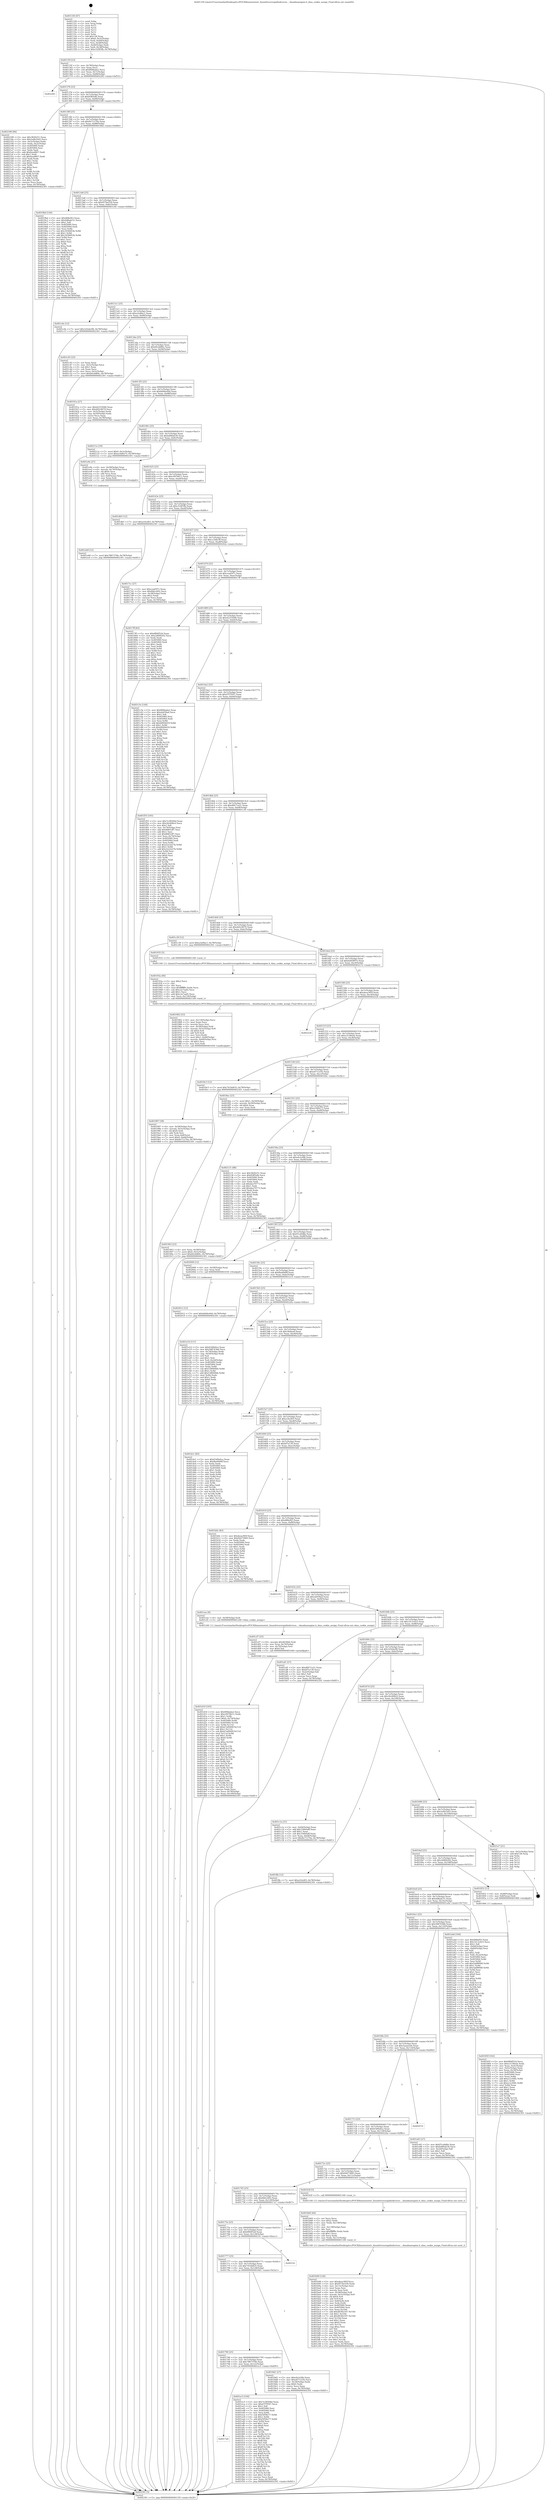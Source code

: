 digraph "0x401330" {
  label = "0x401330 (/mnt/c/Users/mathe/Desktop/tcc/POCII/binaries/extr_linuxdriversrapidiodevices....dmadmaengine.h_dma_cookie_assign_Final-ollvm.out::main(0))"
  labelloc = "t"
  node[shape=record]

  Entry [label="",width=0.3,height=0.3,shape=circle,fillcolor=black,style=filled]
  "0x40135f" [label="{
     0x40135f [23]\l
     | [instrs]\l
     &nbsp;&nbsp;0x40135f \<+3\>: mov -0x78(%rbp),%eax\l
     &nbsp;&nbsp;0x401362 \<+2\>: mov %eax,%ecx\l
     &nbsp;&nbsp;0x401364 \<+6\>: sub $0x80fdada2,%ecx\l
     &nbsp;&nbsp;0x40136a \<+3\>: mov %eax,-0x7c(%rbp)\l
     &nbsp;&nbsp;0x40136d \<+3\>: mov %ecx,-0x80(%rbp)\l
     &nbsp;&nbsp;0x401370 \<+6\>: je 0000000000402283 \<main+0xf53\>\l
  }"]
  "0x402283" [label="{
     0x402283\l
  }", style=dashed]
  "0x401376" [label="{
     0x401376 [25]\l
     | [instrs]\l
     &nbsp;&nbsp;0x401376 \<+5\>: jmp 000000000040137b \<main+0x4b\>\l
     &nbsp;&nbsp;0x40137b \<+3\>: mov -0x7c(%rbp),%eax\l
     &nbsp;&nbsp;0x40137e \<+5\>: sub $0x85ff3efb,%eax\l
     &nbsp;&nbsp;0x401383 \<+6\>: mov %eax,-0x84(%rbp)\l
     &nbsp;&nbsp;0x401389 \<+6\>: je 0000000000402189 \<main+0xe59\>\l
  }"]
  Exit [label="",width=0.3,height=0.3,shape=circle,fillcolor=black,style=filled,peripheries=2]
  "0x402189" [label="{
     0x402189 [94]\l
     | [instrs]\l
     &nbsp;&nbsp;0x402189 \<+5\>: mov $0x3826251,%eax\l
     &nbsp;&nbsp;0x40218e \<+5\>: mov $0x2a4b1b43,%ecx\l
     &nbsp;&nbsp;0x402193 \<+3\>: mov -0x3c(%rbp),%edx\l
     &nbsp;&nbsp;0x402196 \<+3\>: mov %edx,-0x2c(%rbp)\l
     &nbsp;&nbsp;0x402199 \<+7\>: mov 0x405060,%edx\l
     &nbsp;&nbsp;0x4021a0 \<+7\>: mov 0x405064,%esi\l
     &nbsp;&nbsp;0x4021a7 \<+2\>: mov %edx,%edi\l
     &nbsp;&nbsp;0x4021a9 \<+6\>: add $0xfeeaf607,%edi\l
     &nbsp;&nbsp;0x4021af \<+3\>: sub $0x1,%edi\l
     &nbsp;&nbsp;0x4021b2 \<+6\>: sub $0xfeeaf607,%edi\l
     &nbsp;&nbsp;0x4021b8 \<+3\>: imul %edi,%edx\l
     &nbsp;&nbsp;0x4021bb \<+3\>: and $0x1,%edx\l
     &nbsp;&nbsp;0x4021be \<+3\>: cmp $0x0,%edx\l
     &nbsp;&nbsp;0x4021c1 \<+4\>: sete %r8b\l
     &nbsp;&nbsp;0x4021c5 \<+3\>: cmp $0xa,%esi\l
     &nbsp;&nbsp;0x4021c8 \<+4\>: setl %r9b\l
     &nbsp;&nbsp;0x4021cc \<+3\>: mov %r8b,%r10b\l
     &nbsp;&nbsp;0x4021cf \<+3\>: and %r9b,%r10b\l
     &nbsp;&nbsp;0x4021d2 \<+3\>: xor %r9b,%r8b\l
     &nbsp;&nbsp;0x4021d5 \<+3\>: or %r8b,%r10b\l
     &nbsp;&nbsp;0x4021d8 \<+4\>: test $0x1,%r10b\l
     &nbsp;&nbsp;0x4021dc \<+3\>: cmovne %ecx,%eax\l
     &nbsp;&nbsp;0x4021df \<+3\>: mov %eax,-0x78(%rbp)\l
     &nbsp;&nbsp;0x4021e2 \<+5\>: jmp 0000000000402301 \<main+0xfd1\>\l
  }"]
  "0x40138f" [label="{
     0x40138f [25]\l
     | [instrs]\l
     &nbsp;&nbsp;0x40138f \<+5\>: jmp 0000000000401394 \<main+0x64\>\l
     &nbsp;&nbsp;0x401394 \<+3\>: mov -0x7c(%rbp),%eax\l
     &nbsp;&nbsp;0x401397 \<+5\>: sub $0x8e71270a,%eax\l
     &nbsp;&nbsp;0x40139c \<+6\>: mov %eax,-0x88(%rbp)\l
     &nbsp;&nbsp;0x4013a2 \<+6\>: je 00000000004019bd \<main+0x68d\>\l
  }"]
  "0x402012" [label="{
     0x402012 [12]\l
     | [instrs]\l
     &nbsp;&nbsp;0x402012 \<+7\>: movl $0xbb06e44d,-0x78(%rbp)\l
     &nbsp;&nbsp;0x402019 \<+5\>: jmp 0000000000402301 \<main+0xfd1\>\l
  }"]
  "0x4019bd" [label="{
     0x4019bd [144]\l
     | [instrs]\l
     &nbsp;&nbsp;0x4019bd \<+5\>: mov $0xd68ef43,%eax\l
     &nbsp;&nbsp;0x4019c2 \<+5\>: mov $0x4d8adc51,%ecx\l
     &nbsp;&nbsp;0x4019c7 \<+2\>: mov $0x1,%dl\l
     &nbsp;&nbsp;0x4019c9 \<+7\>: mov 0x405060,%esi\l
     &nbsp;&nbsp;0x4019d0 \<+7\>: mov 0x405064,%edi\l
     &nbsp;&nbsp;0x4019d7 \<+3\>: mov %esi,%r8d\l
     &nbsp;&nbsp;0x4019da \<+7\>: sub $0x1656603b,%r8d\l
     &nbsp;&nbsp;0x4019e1 \<+4\>: sub $0x1,%r8d\l
     &nbsp;&nbsp;0x4019e5 \<+7\>: add $0x1656603b,%r8d\l
     &nbsp;&nbsp;0x4019ec \<+4\>: imul %r8d,%esi\l
     &nbsp;&nbsp;0x4019f0 \<+3\>: and $0x1,%esi\l
     &nbsp;&nbsp;0x4019f3 \<+3\>: cmp $0x0,%esi\l
     &nbsp;&nbsp;0x4019f6 \<+4\>: sete %r9b\l
     &nbsp;&nbsp;0x4019fa \<+3\>: cmp $0xa,%edi\l
     &nbsp;&nbsp;0x4019fd \<+4\>: setl %r10b\l
     &nbsp;&nbsp;0x401a01 \<+3\>: mov %r9b,%r11b\l
     &nbsp;&nbsp;0x401a04 \<+4\>: xor $0xff,%r11b\l
     &nbsp;&nbsp;0x401a08 \<+3\>: mov %r10b,%bl\l
     &nbsp;&nbsp;0x401a0b \<+3\>: xor $0xff,%bl\l
     &nbsp;&nbsp;0x401a0e \<+3\>: xor $0x0,%dl\l
     &nbsp;&nbsp;0x401a11 \<+3\>: mov %r11b,%r14b\l
     &nbsp;&nbsp;0x401a14 \<+4\>: and $0x0,%r14b\l
     &nbsp;&nbsp;0x401a18 \<+3\>: and %dl,%r9b\l
     &nbsp;&nbsp;0x401a1b \<+3\>: mov %bl,%r15b\l
     &nbsp;&nbsp;0x401a1e \<+4\>: and $0x0,%r15b\l
     &nbsp;&nbsp;0x401a22 \<+3\>: and %dl,%r10b\l
     &nbsp;&nbsp;0x401a25 \<+3\>: or %r9b,%r14b\l
     &nbsp;&nbsp;0x401a28 \<+3\>: or %r10b,%r15b\l
     &nbsp;&nbsp;0x401a2b \<+3\>: xor %r15b,%r14b\l
     &nbsp;&nbsp;0x401a2e \<+3\>: or %bl,%r11b\l
     &nbsp;&nbsp;0x401a31 \<+4\>: xor $0xff,%r11b\l
     &nbsp;&nbsp;0x401a35 \<+3\>: or $0x0,%dl\l
     &nbsp;&nbsp;0x401a38 \<+3\>: and %dl,%r11b\l
     &nbsp;&nbsp;0x401a3b \<+3\>: or %r11b,%r14b\l
     &nbsp;&nbsp;0x401a3e \<+4\>: test $0x1,%r14b\l
     &nbsp;&nbsp;0x401a42 \<+3\>: cmovne %ecx,%eax\l
     &nbsp;&nbsp;0x401a45 \<+3\>: mov %eax,-0x78(%rbp)\l
     &nbsp;&nbsp;0x401a48 \<+5\>: jmp 0000000000402301 \<main+0xfd1\>\l
  }"]
  "0x4013a8" [label="{
     0x4013a8 [25]\l
     | [instrs]\l
     &nbsp;&nbsp;0x4013a8 \<+5\>: jmp 00000000004013ad \<main+0x7d\>\l
     &nbsp;&nbsp;0x4013ad \<+3\>: mov -0x7c(%rbp),%eax\l
     &nbsp;&nbsp;0x4013b0 \<+5\>: sub $0x957be559,%eax\l
     &nbsp;&nbsp;0x4013b5 \<+6\>: mov %eax,-0x8c(%rbp)\l
     &nbsp;&nbsp;0x4013bb \<+6\>: je 0000000000401c0e \<main+0x8de\>\l
  }"]
  "0x4017a9" [label="{
     0x4017a9\l
  }", style=dashed]
  "0x401c0e" [label="{
     0x401c0e [12]\l
     | [instrs]\l
     &nbsp;&nbsp;0x401c0e \<+7\>: movl $0x1d3ebc96,-0x78(%rbp)\l
     &nbsp;&nbsp;0x401c15 \<+5\>: jmp 0000000000402301 \<main+0xfd1\>\l
  }"]
  "0x4013c1" [label="{
     0x4013c1 [25]\l
     | [instrs]\l
     &nbsp;&nbsp;0x4013c1 \<+5\>: jmp 00000000004013c6 \<main+0x96\>\l
     &nbsp;&nbsp;0x4013c6 \<+3\>: mov -0x7c(%rbp),%eax\l
     &nbsp;&nbsp;0x4013c9 \<+5\>: sub $0xa3a9fac1,%eax\l
     &nbsp;&nbsp;0x4013ce \<+6\>: mov %eax,-0x90(%rbp)\l
     &nbsp;&nbsp;0x4013d4 \<+6\>: je 0000000000401c45 \<main+0x915\>\l
  }"]
  "0x401ec5" [label="{
     0x401ec5 [144]\l
     | [instrs]\l
     &nbsp;&nbsp;0x401ec5 \<+5\>: mov $0x7e38594d,%eax\l
     &nbsp;&nbsp;0x401eca \<+5\>: mov $0xd7f7f597,%ecx\l
     &nbsp;&nbsp;0x401ecf \<+2\>: mov $0x1,%dl\l
     &nbsp;&nbsp;0x401ed1 \<+7\>: mov 0x405060,%esi\l
     &nbsp;&nbsp;0x401ed8 \<+7\>: mov 0x405064,%edi\l
     &nbsp;&nbsp;0x401edf \<+3\>: mov %esi,%r8d\l
     &nbsp;&nbsp;0x401ee2 \<+7\>: sub $0xf3f58e77,%r8d\l
     &nbsp;&nbsp;0x401ee9 \<+4\>: sub $0x1,%r8d\l
     &nbsp;&nbsp;0x401eed \<+7\>: add $0xf3f58e77,%r8d\l
     &nbsp;&nbsp;0x401ef4 \<+4\>: imul %r8d,%esi\l
     &nbsp;&nbsp;0x401ef8 \<+3\>: and $0x1,%esi\l
     &nbsp;&nbsp;0x401efb \<+3\>: cmp $0x0,%esi\l
     &nbsp;&nbsp;0x401efe \<+4\>: sete %r9b\l
     &nbsp;&nbsp;0x401f02 \<+3\>: cmp $0xa,%edi\l
     &nbsp;&nbsp;0x401f05 \<+4\>: setl %r10b\l
     &nbsp;&nbsp;0x401f09 \<+3\>: mov %r9b,%r11b\l
     &nbsp;&nbsp;0x401f0c \<+4\>: xor $0xff,%r11b\l
     &nbsp;&nbsp;0x401f10 \<+3\>: mov %r10b,%bl\l
     &nbsp;&nbsp;0x401f13 \<+3\>: xor $0xff,%bl\l
     &nbsp;&nbsp;0x401f16 \<+3\>: xor $0x1,%dl\l
     &nbsp;&nbsp;0x401f19 \<+3\>: mov %r11b,%r14b\l
     &nbsp;&nbsp;0x401f1c \<+4\>: and $0xff,%r14b\l
     &nbsp;&nbsp;0x401f20 \<+3\>: and %dl,%r9b\l
     &nbsp;&nbsp;0x401f23 \<+3\>: mov %bl,%r15b\l
     &nbsp;&nbsp;0x401f26 \<+4\>: and $0xff,%r15b\l
     &nbsp;&nbsp;0x401f2a \<+3\>: and %dl,%r10b\l
     &nbsp;&nbsp;0x401f2d \<+3\>: or %r9b,%r14b\l
     &nbsp;&nbsp;0x401f30 \<+3\>: or %r10b,%r15b\l
     &nbsp;&nbsp;0x401f33 \<+3\>: xor %r15b,%r14b\l
     &nbsp;&nbsp;0x401f36 \<+3\>: or %bl,%r11b\l
     &nbsp;&nbsp;0x401f39 \<+4\>: xor $0xff,%r11b\l
     &nbsp;&nbsp;0x401f3d \<+3\>: or $0x1,%dl\l
     &nbsp;&nbsp;0x401f40 \<+3\>: and %dl,%r11b\l
     &nbsp;&nbsp;0x401f43 \<+3\>: or %r11b,%r14b\l
     &nbsp;&nbsp;0x401f46 \<+4\>: test $0x1,%r14b\l
     &nbsp;&nbsp;0x401f4a \<+3\>: cmovne %ecx,%eax\l
     &nbsp;&nbsp;0x401f4d \<+3\>: mov %eax,-0x78(%rbp)\l
     &nbsp;&nbsp;0x401f50 \<+5\>: jmp 0000000000402301 \<main+0xfd1\>\l
  }"]
  "0x401c45" [label="{
     0x401c45 [25]\l
     | [instrs]\l
     &nbsp;&nbsp;0x401c45 \<+2\>: xor %eax,%eax\l
     &nbsp;&nbsp;0x401c47 \<+3\>: mov -0x5c(%rbp),%ecx\l
     &nbsp;&nbsp;0x401c4a \<+3\>: sub $0x1,%eax\l
     &nbsp;&nbsp;0x401c4d \<+2\>: sub %eax,%ecx\l
     &nbsp;&nbsp;0x401c4f \<+3\>: mov %ecx,-0x5c(%rbp)\l
     &nbsp;&nbsp;0x401c52 \<+7\>: movl $0xb0cdd84c,-0x78(%rbp)\l
     &nbsp;&nbsp;0x401c59 \<+5\>: jmp 0000000000402301 \<main+0xfd1\>\l
  }"]
  "0x4013da" [label="{
     0x4013da [25]\l
     | [instrs]\l
     &nbsp;&nbsp;0x4013da \<+5\>: jmp 00000000004013df \<main+0xaf\>\l
     &nbsp;&nbsp;0x4013df \<+3\>: mov -0x7c(%rbp),%eax\l
     &nbsp;&nbsp;0x4013e2 \<+5\>: sub $0xb0cdd84c,%eax\l
     &nbsp;&nbsp;0x4013e7 \<+6\>: mov %eax,-0x94(%rbp)\l
     &nbsp;&nbsp;0x4013ed \<+6\>: je 000000000040191a \<main+0x5ea\>\l
  }"]
  "0x401eb9" [label="{
     0x401eb9 [12]\l
     | [instrs]\l
     &nbsp;&nbsp;0x401eb9 \<+7\>: movl $0x7887376b,-0x78(%rbp)\l
     &nbsp;&nbsp;0x401ec0 \<+5\>: jmp 0000000000402301 \<main+0xfd1\>\l
  }"]
  "0x40191a" [label="{
     0x40191a [27]\l
     | [instrs]\l
     &nbsp;&nbsp;0x40191a \<+5\>: mov $0xd2255046,%eax\l
     &nbsp;&nbsp;0x40191f \<+5\>: mov $0xdd2c9070,%ecx\l
     &nbsp;&nbsp;0x401924 \<+3\>: mov -0x5c(%rbp),%edx\l
     &nbsp;&nbsp;0x401927 \<+3\>: cmp -0x50(%rbp),%edx\l
     &nbsp;&nbsp;0x40192a \<+3\>: cmovl %ecx,%eax\l
     &nbsp;&nbsp;0x40192d \<+3\>: mov %eax,-0x78(%rbp)\l
     &nbsp;&nbsp;0x401930 \<+5\>: jmp 0000000000402301 \<main+0xfd1\>\l
  }"]
  "0x4013f3" [label="{
     0x4013f3 [25]\l
     | [instrs]\l
     &nbsp;&nbsp;0x4013f3 \<+5\>: jmp 00000000004013f8 \<main+0xc8\>\l
     &nbsp;&nbsp;0x4013f8 \<+3\>: mov -0x7c(%rbp),%eax\l
     &nbsp;&nbsp;0x4013fb \<+5\>: sub $0xbb06e44d,%eax\l
     &nbsp;&nbsp;0x401400 \<+6\>: mov %eax,-0x98(%rbp)\l
     &nbsp;&nbsp;0x401406 \<+6\>: je 000000000040211e \<main+0xdee\>\l
  }"]
  "0x401d10" [label="{
     0x401d10 [165]\l
     | [instrs]\l
     &nbsp;&nbsp;0x401d10 \<+5\>: mov $0x80fdada2,%ecx\l
     &nbsp;&nbsp;0x401d15 \<+5\>: mov $0xc0976b11,%edx\l
     &nbsp;&nbsp;0x401d1a \<+3\>: mov $0x1,%r8b\l
     &nbsp;&nbsp;0x401d1d \<+7\>: movl $0x0,-0x74(%rbp)\l
     &nbsp;&nbsp;0x401d24 \<+8\>: mov 0x405060,%r9d\l
     &nbsp;&nbsp;0x401d2c \<+8\>: mov 0x405064,%r10d\l
     &nbsp;&nbsp;0x401d34 \<+3\>: mov %r9d,%r11d\l
     &nbsp;&nbsp;0x401d37 \<+7\>: add $0xb7a9040f,%r11d\l
     &nbsp;&nbsp;0x401d3e \<+4\>: sub $0x1,%r11d\l
     &nbsp;&nbsp;0x401d42 \<+7\>: sub $0xb7a9040f,%r11d\l
     &nbsp;&nbsp;0x401d49 \<+4\>: imul %r11d,%r9d\l
     &nbsp;&nbsp;0x401d4d \<+4\>: and $0x1,%r9d\l
     &nbsp;&nbsp;0x401d51 \<+4\>: cmp $0x0,%r9d\l
     &nbsp;&nbsp;0x401d55 \<+3\>: sete %bl\l
     &nbsp;&nbsp;0x401d58 \<+4\>: cmp $0xa,%r10d\l
     &nbsp;&nbsp;0x401d5c \<+4\>: setl %r14b\l
     &nbsp;&nbsp;0x401d60 \<+3\>: mov %bl,%r15b\l
     &nbsp;&nbsp;0x401d63 \<+4\>: xor $0xff,%r15b\l
     &nbsp;&nbsp;0x401d67 \<+3\>: mov %r14b,%r12b\l
     &nbsp;&nbsp;0x401d6a \<+4\>: xor $0xff,%r12b\l
     &nbsp;&nbsp;0x401d6e \<+4\>: xor $0x0,%r8b\l
     &nbsp;&nbsp;0x401d72 \<+3\>: mov %r15b,%r13b\l
     &nbsp;&nbsp;0x401d75 \<+4\>: and $0x0,%r13b\l
     &nbsp;&nbsp;0x401d79 \<+3\>: and %r8b,%bl\l
     &nbsp;&nbsp;0x401d7c \<+3\>: mov %r12b,%sil\l
     &nbsp;&nbsp;0x401d7f \<+4\>: and $0x0,%sil\l
     &nbsp;&nbsp;0x401d83 \<+3\>: and %r8b,%r14b\l
     &nbsp;&nbsp;0x401d86 \<+3\>: or %bl,%r13b\l
     &nbsp;&nbsp;0x401d89 \<+3\>: or %r14b,%sil\l
     &nbsp;&nbsp;0x401d8c \<+3\>: xor %sil,%r13b\l
     &nbsp;&nbsp;0x401d8f \<+3\>: or %r12b,%r15b\l
     &nbsp;&nbsp;0x401d92 \<+4\>: xor $0xff,%r15b\l
     &nbsp;&nbsp;0x401d96 \<+4\>: or $0x0,%r8b\l
     &nbsp;&nbsp;0x401d9a \<+3\>: and %r8b,%r15b\l
     &nbsp;&nbsp;0x401d9d \<+3\>: or %r15b,%r13b\l
     &nbsp;&nbsp;0x401da0 \<+4\>: test $0x1,%r13b\l
     &nbsp;&nbsp;0x401da4 \<+3\>: cmovne %edx,%ecx\l
     &nbsp;&nbsp;0x401da7 \<+3\>: mov %ecx,-0x78(%rbp)\l
     &nbsp;&nbsp;0x401daa \<+6\>: mov %eax,-0x140(%rbp)\l
     &nbsp;&nbsp;0x401db0 \<+5\>: jmp 0000000000402301 \<main+0xfd1\>\l
  }"]
  "0x40211e" [label="{
     0x40211e [19]\l
     | [instrs]\l
     &nbsp;&nbsp;0x40211e \<+7\>: movl $0x0,-0x3c(%rbp)\l
     &nbsp;&nbsp;0x402125 \<+7\>: movl $0xec0d6a75,-0x78(%rbp)\l
     &nbsp;&nbsp;0x40212c \<+5\>: jmp 0000000000402301 \<main+0xfd1\>\l
  }"]
  "0x40140c" [label="{
     0x40140c [25]\l
     | [instrs]\l
     &nbsp;&nbsp;0x40140c \<+5\>: jmp 0000000000401411 \<main+0xe1\>\l
     &nbsp;&nbsp;0x401411 \<+3\>: mov -0x7c(%rbp),%eax\l
     &nbsp;&nbsp;0x401414 \<+5\>: sub $0xbd90ab34,%eax\l
     &nbsp;&nbsp;0x401419 \<+6\>: mov %eax,-0x9c(%rbp)\l
     &nbsp;&nbsp;0x40141f \<+6\>: je 0000000000401e9e \<main+0xb6e\>\l
  }"]
  "0x401cf7" [label="{
     0x401cf7 [25]\l
     | [instrs]\l
     &nbsp;&nbsp;0x401cf7 \<+10\>: movabs $0x4030b6,%rdi\l
     &nbsp;&nbsp;0x401d01 \<+4\>: mov %rax,-0x70(%rbp)\l
     &nbsp;&nbsp;0x401d05 \<+4\>: mov -0x70(%rbp),%rsi\l
     &nbsp;&nbsp;0x401d09 \<+2\>: mov $0x0,%al\l
     &nbsp;&nbsp;0x401d0b \<+5\>: call 0000000000401040 \<printf@plt\>\l
     | [calls]\l
     &nbsp;&nbsp;0x401040 \{1\} (unknown)\l
  }"]
  "0x401e9e" [label="{
     0x401e9e [27]\l
     | [instrs]\l
     &nbsp;&nbsp;0x401e9e \<+4\>: mov -0x58(%rbp),%rax\l
     &nbsp;&nbsp;0x401ea2 \<+4\>: movslq -0x74(%rbp),%rcx\l
     &nbsp;&nbsp;0x401ea6 \<+4\>: shl $0x4,%rcx\l
     &nbsp;&nbsp;0x401eaa \<+3\>: add %rcx,%rax\l
     &nbsp;&nbsp;0x401ead \<+4\>: mov 0x8(%rax),%rax\l
     &nbsp;&nbsp;0x401eb1 \<+3\>: mov %rax,%rdi\l
     &nbsp;&nbsp;0x401eb4 \<+5\>: call 0000000000401030 \<free@plt\>\l
     | [calls]\l
     &nbsp;&nbsp;0x401030 \{1\} (unknown)\l
  }"]
  "0x401425" [label="{
     0x401425 [25]\l
     | [instrs]\l
     &nbsp;&nbsp;0x401425 \<+5\>: jmp 000000000040142a \<main+0xfa\>\l
     &nbsp;&nbsp;0x40142a \<+3\>: mov -0x7c(%rbp),%eax\l
     &nbsp;&nbsp;0x40142d \<+5\>: sub $0xc0976b11,%eax\l
     &nbsp;&nbsp;0x401432 \<+6\>: mov %eax,-0xa0(%rbp)\l
     &nbsp;&nbsp;0x401438 \<+6\>: je 0000000000401db5 \<main+0xa85\>\l
  }"]
  "0x401b90" [label="{
     0x401b90 [126]\l
     | [instrs]\l
     &nbsp;&nbsp;0x401b90 \<+5\>: mov $0xdeea385f,%ecx\l
     &nbsp;&nbsp;0x401b95 \<+5\>: mov $0x957be559,%edx\l
     &nbsp;&nbsp;0x401b9a \<+6\>: mov -0x13c(%rbp),%esi\l
     &nbsp;&nbsp;0x401ba0 \<+3\>: imul %eax,%esi\l
     &nbsp;&nbsp;0x401ba3 \<+3\>: movslq %esi,%rdi\l
     &nbsp;&nbsp;0x401ba6 \<+4\>: mov -0x58(%rbp),%r8\l
     &nbsp;&nbsp;0x401baa \<+4\>: movslq -0x5c(%rbp),%r9\l
     &nbsp;&nbsp;0x401bae \<+4\>: shl $0x4,%r9\l
     &nbsp;&nbsp;0x401bb2 \<+3\>: add %r9,%r8\l
     &nbsp;&nbsp;0x401bb5 \<+4\>: mov 0x8(%r8),%r8\l
     &nbsp;&nbsp;0x401bb9 \<+3\>: mov %rdi,(%r8)\l
     &nbsp;&nbsp;0x401bbc \<+7\>: mov 0x405060,%eax\l
     &nbsp;&nbsp;0x401bc3 \<+7\>: mov 0x405064,%esi\l
     &nbsp;&nbsp;0x401bca \<+3\>: mov %eax,%r10d\l
     &nbsp;&nbsp;0x401bcd \<+7\>: add $0xd0382187,%r10d\l
     &nbsp;&nbsp;0x401bd4 \<+4\>: sub $0x1,%r10d\l
     &nbsp;&nbsp;0x401bd8 \<+7\>: sub $0xd0382187,%r10d\l
     &nbsp;&nbsp;0x401bdf \<+4\>: imul %r10d,%eax\l
     &nbsp;&nbsp;0x401be3 \<+3\>: and $0x1,%eax\l
     &nbsp;&nbsp;0x401be6 \<+3\>: cmp $0x0,%eax\l
     &nbsp;&nbsp;0x401be9 \<+4\>: sete %r11b\l
     &nbsp;&nbsp;0x401bed \<+3\>: cmp $0xa,%esi\l
     &nbsp;&nbsp;0x401bf0 \<+3\>: setl %bl\l
     &nbsp;&nbsp;0x401bf3 \<+3\>: mov %r11b,%r14b\l
     &nbsp;&nbsp;0x401bf6 \<+3\>: and %bl,%r14b\l
     &nbsp;&nbsp;0x401bf9 \<+3\>: xor %bl,%r11b\l
     &nbsp;&nbsp;0x401bfc \<+3\>: or %r11b,%r14b\l
     &nbsp;&nbsp;0x401bff \<+4\>: test $0x1,%r14b\l
     &nbsp;&nbsp;0x401c03 \<+3\>: cmovne %edx,%ecx\l
     &nbsp;&nbsp;0x401c06 \<+3\>: mov %ecx,-0x78(%rbp)\l
     &nbsp;&nbsp;0x401c09 \<+5\>: jmp 0000000000402301 \<main+0xfd1\>\l
  }"]
  "0x401db5" [label="{
     0x401db5 [12]\l
     | [instrs]\l
     &nbsp;&nbsp;0x401db5 \<+7\>: movl $0xa16cd03,-0x78(%rbp)\l
     &nbsp;&nbsp;0x401dbc \<+5\>: jmp 0000000000402301 \<main+0xfd1\>\l
  }"]
  "0x40143e" [label="{
     0x40143e [25]\l
     | [instrs]\l
     &nbsp;&nbsp;0x40143e \<+5\>: jmp 0000000000401443 \<main+0x113\>\l
     &nbsp;&nbsp;0x401443 \<+3\>: mov -0x7c(%rbp),%eax\l
     &nbsp;&nbsp;0x401446 \<+5\>: sub $0xc529f3fb,%eax\l
     &nbsp;&nbsp;0x40144b \<+6\>: mov %eax,-0xa4(%rbp)\l
     &nbsp;&nbsp;0x401451 \<+6\>: je 00000000004017cc \<main+0x49c\>\l
  }"]
  "0x401b64" [label="{
     0x401b64 [44]\l
     | [instrs]\l
     &nbsp;&nbsp;0x401b64 \<+2\>: xor %ecx,%ecx\l
     &nbsp;&nbsp;0x401b66 \<+5\>: mov $0x2,%edx\l
     &nbsp;&nbsp;0x401b6b \<+6\>: mov %edx,-0x138(%rbp)\l
     &nbsp;&nbsp;0x401b71 \<+1\>: cltd\l
     &nbsp;&nbsp;0x401b72 \<+6\>: mov -0x138(%rbp),%esi\l
     &nbsp;&nbsp;0x401b78 \<+2\>: idiv %esi\l
     &nbsp;&nbsp;0x401b7a \<+6\>: imul $0xfffffffe,%edx,%edx\l
     &nbsp;&nbsp;0x401b80 \<+3\>: sub $0x1,%ecx\l
     &nbsp;&nbsp;0x401b83 \<+2\>: sub %ecx,%edx\l
     &nbsp;&nbsp;0x401b85 \<+6\>: mov %edx,-0x13c(%rbp)\l
     &nbsp;&nbsp;0x401b8b \<+5\>: call 0000000000401160 \<next_i\>\l
     | [calls]\l
     &nbsp;&nbsp;0x401160 \{1\} (/mnt/c/Users/mathe/Desktop/tcc/POCII/binaries/extr_linuxdriversrapidiodevices....dmadmaengine.h_dma_cookie_assign_Final-ollvm.out::next_i)\l
  }"]
  "0x4017cc" [label="{
     0x4017cc [27]\l
     | [instrs]\l
     &nbsp;&nbsp;0x4017cc \<+5\>: mov $0xcead5f7c,%eax\l
     &nbsp;&nbsp;0x4017d1 \<+5\>: mov $0x6bfcc602,%ecx\l
     &nbsp;&nbsp;0x4017d6 \<+3\>: mov -0x38(%rbp),%edx\l
     &nbsp;&nbsp;0x4017d9 \<+3\>: cmp $0x2,%edx\l
     &nbsp;&nbsp;0x4017dc \<+3\>: cmovne %ecx,%eax\l
     &nbsp;&nbsp;0x4017df \<+3\>: mov %eax,-0x78(%rbp)\l
     &nbsp;&nbsp;0x4017e2 \<+5\>: jmp 0000000000402301 \<main+0xfd1\>\l
  }"]
  "0x401457" [label="{
     0x401457 [25]\l
     | [instrs]\l
     &nbsp;&nbsp;0x401457 \<+5\>: jmp 000000000040145c \<main+0x12c\>\l
     &nbsp;&nbsp;0x40145c \<+3\>: mov -0x7c(%rbp),%eax\l
     &nbsp;&nbsp;0x40145f \<+5\>: sub $0xcc20fe38,%eax\l
     &nbsp;&nbsp;0x401464 \<+6\>: mov %eax,-0xa8(%rbp)\l
     &nbsp;&nbsp;0x40146a \<+6\>: je 000000000040202a \<main+0xcfa\>\l
  }"]
  "0x402301" [label="{
     0x402301 [5]\l
     | [instrs]\l
     &nbsp;&nbsp;0x402301 \<+5\>: jmp 000000000040135f \<main+0x2f\>\l
  }"]
  "0x401330" [label="{
     0x401330 [47]\l
     | [instrs]\l
     &nbsp;&nbsp;0x401330 \<+1\>: push %rbp\l
     &nbsp;&nbsp;0x401331 \<+3\>: mov %rsp,%rbp\l
     &nbsp;&nbsp;0x401334 \<+2\>: push %r15\l
     &nbsp;&nbsp;0x401336 \<+2\>: push %r14\l
     &nbsp;&nbsp;0x401338 \<+2\>: push %r13\l
     &nbsp;&nbsp;0x40133a \<+2\>: push %r12\l
     &nbsp;&nbsp;0x40133c \<+1\>: push %rbx\l
     &nbsp;&nbsp;0x40133d \<+7\>: sub $0x128,%rsp\l
     &nbsp;&nbsp;0x401344 \<+7\>: movl $0x0,-0x3c(%rbp)\l
     &nbsp;&nbsp;0x40134b \<+3\>: mov %edi,-0x40(%rbp)\l
     &nbsp;&nbsp;0x40134e \<+4\>: mov %rsi,-0x48(%rbp)\l
     &nbsp;&nbsp;0x401352 \<+3\>: mov -0x40(%rbp),%edi\l
     &nbsp;&nbsp;0x401355 \<+3\>: mov %edi,-0x38(%rbp)\l
     &nbsp;&nbsp;0x401358 \<+7\>: movl $0xc529f3fb,-0x78(%rbp)\l
  }"]
  "0x401997" [label="{
     0x401997 [38]\l
     | [instrs]\l
     &nbsp;&nbsp;0x401997 \<+4\>: mov -0x58(%rbp),%rsi\l
     &nbsp;&nbsp;0x40199b \<+4\>: movslq -0x5c(%rbp),%rdi\l
     &nbsp;&nbsp;0x40199f \<+4\>: shl $0x4,%rdi\l
     &nbsp;&nbsp;0x4019a3 \<+3\>: add %rdi,%rsi\l
     &nbsp;&nbsp;0x4019a6 \<+4\>: mov %rax,0x8(%rsi)\l
     &nbsp;&nbsp;0x4019aa \<+7\>: movl $0x0,-0x64(%rbp)\l
     &nbsp;&nbsp;0x4019b1 \<+7\>: movl $0x8e71270a,-0x78(%rbp)\l
     &nbsp;&nbsp;0x4019b8 \<+5\>: jmp 0000000000402301 \<main+0xfd1\>\l
  }"]
  "0x40202a" [label="{
     0x40202a\l
  }", style=dashed]
  "0x401470" [label="{
     0x401470 [25]\l
     | [instrs]\l
     &nbsp;&nbsp;0x401470 \<+5\>: jmp 0000000000401475 \<main+0x145\>\l
     &nbsp;&nbsp;0x401475 \<+3\>: mov -0x7c(%rbp),%eax\l
     &nbsp;&nbsp;0x401478 \<+5\>: sub $0xcead5f7c,%eax\l
     &nbsp;&nbsp;0x40147d \<+6\>: mov %eax,-0xac(%rbp)\l
     &nbsp;&nbsp;0x401483 \<+6\>: je 00000000004017ff \<main+0x4cf\>\l
  }"]
  "0x401962" [label="{
     0x401962 [53]\l
     | [instrs]\l
     &nbsp;&nbsp;0x401962 \<+6\>: mov -0x134(%rbp),%ecx\l
     &nbsp;&nbsp;0x401968 \<+3\>: imul %eax,%ecx\l
     &nbsp;&nbsp;0x40196b \<+3\>: movslq %ecx,%rsi\l
     &nbsp;&nbsp;0x40196e \<+4\>: mov -0x58(%rbp),%rdi\l
     &nbsp;&nbsp;0x401972 \<+4\>: movslq -0x5c(%rbp),%r8\l
     &nbsp;&nbsp;0x401976 \<+4\>: shl $0x4,%r8\l
     &nbsp;&nbsp;0x40197a \<+3\>: add %r8,%rdi\l
     &nbsp;&nbsp;0x40197d \<+3\>: mov %rsi,(%rdi)\l
     &nbsp;&nbsp;0x401980 \<+7\>: movl $0x1,-0x60(%rbp)\l
     &nbsp;&nbsp;0x401987 \<+4\>: movslq -0x60(%rbp),%rsi\l
     &nbsp;&nbsp;0x40198b \<+4\>: shl $0x3,%rsi\l
     &nbsp;&nbsp;0x40198f \<+3\>: mov %rsi,%rdi\l
     &nbsp;&nbsp;0x401992 \<+5\>: call 0000000000401050 \<malloc@plt\>\l
     | [calls]\l
     &nbsp;&nbsp;0x401050 \{1\} (unknown)\l
  }"]
  "0x4017ff" [label="{
     0x4017ff [83]\l
     | [instrs]\l
     &nbsp;&nbsp;0x4017ff \<+5\>: mov $0x6f64f52d,%eax\l
     &nbsp;&nbsp;0x401804 \<+5\>: mov $0x2d484202,%ecx\l
     &nbsp;&nbsp;0x401809 \<+2\>: xor %edx,%edx\l
     &nbsp;&nbsp;0x40180b \<+7\>: mov 0x405060,%esi\l
     &nbsp;&nbsp;0x401812 \<+7\>: mov 0x405064,%edi\l
     &nbsp;&nbsp;0x401819 \<+3\>: sub $0x1,%edx\l
     &nbsp;&nbsp;0x40181c \<+3\>: mov %esi,%r8d\l
     &nbsp;&nbsp;0x40181f \<+3\>: add %edx,%r8d\l
     &nbsp;&nbsp;0x401822 \<+4\>: imul %r8d,%esi\l
     &nbsp;&nbsp;0x401826 \<+3\>: and $0x1,%esi\l
     &nbsp;&nbsp;0x401829 \<+3\>: cmp $0x0,%esi\l
     &nbsp;&nbsp;0x40182c \<+4\>: sete %r9b\l
     &nbsp;&nbsp;0x401830 \<+3\>: cmp $0xa,%edi\l
     &nbsp;&nbsp;0x401833 \<+4\>: setl %r10b\l
     &nbsp;&nbsp;0x401837 \<+3\>: mov %r9b,%r11b\l
     &nbsp;&nbsp;0x40183a \<+3\>: and %r10b,%r11b\l
     &nbsp;&nbsp;0x40183d \<+3\>: xor %r10b,%r9b\l
     &nbsp;&nbsp;0x401840 \<+3\>: or %r9b,%r11b\l
     &nbsp;&nbsp;0x401843 \<+4\>: test $0x1,%r11b\l
     &nbsp;&nbsp;0x401847 \<+3\>: cmovne %ecx,%eax\l
     &nbsp;&nbsp;0x40184a \<+3\>: mov %eax,-0x78(%rbp)\l
     &nbsp;&nbsp;0x40184d \<+5\>: jmp 0000000000402301 \<main+0xfd1\>\l
  }"]
  "0x401489" [label="{
     0x401489 [25]\l
     | [instrs]\l
     &nbsp;&nbsp;0x401489 \<+5\>: jmp 000000000040148e \<main+0x15e\>\l
     &nbsp;&nbsp;0x40148e \<+3\>: mov -0x7c(%rbp),%eax\l
     &nbsp;&nbsp;0x401491 \<+5\>: sub $0xd2255046,%eax\l
     &nbsp;&nbsp;0x401496 \<+6\>: mov %eax,-0xb0(%rbp)\l
     &nbsp;&nbsp;0x40149c \<+6\>: je 0000000000401c5e \<main+0x92e\>\l
  }"]
  "0x40193a" [label="{
     0x40193a [40]\l
     | [instrs]\l
     &nbsp;&nbsp;0x40193a \<+5\>: mov $0x2,%ecx\l
     &nbsp;&nbsp;0x40193f \<+1\>: cltd\l
     &nbsp;&nbsp;0x401940 \<+2\>: idiv %ecx\l
     &nbsp;&nbsp;0x401942 \<+6\>: imul $0xfffffffe,%edx,%ecx\l
     &nbsp;&nbsp;0x401948 \<+6\>: sub $0xc2e7aaf2,%ecx\l
     &nbsp;&nbsp;0x40194e \<+3\>: add $0x1,%ecx\l
     &nbsp;&nbsp;0x401951 \<+6\>: add $0xc2e7aaf2,%ecx\l
     &nbsp;&nbsp;0x401957 \<+6\>: mov %ecx,-0x134(%rbp)\l
     &nbsp;&nbsp;0x40195d \<+5\>: call 0000000000401160 \<next_i\>\l
     | [calls]\l
     &nbsp;&nbsp;0x401160 \{1\} (/mnt/c/Users/mathe/Desktop/tcc/POCII/binaries/extr_linuxdriversrapidiodevices....dmadmaengine.h_dma_cookie_assign_Final-ollvm.out::next_i)\l
  }"]
  "0x401c5e" [label="{
     0x401c5e [144]\l
     | [instrs]\l
     &nbsp;&nbsp;0x401c5e \<+5\>: mov $0x80fdada2,%eax\l
     &nbsp;&nbsp;0x401c63 \<+5\>: mov $0xeb459ad,%ecx\l
     &nbsp;&nbsp;0x401c68 \<+2\>: mov $0x1,%dl\l
     &nbsp;&nbsp;0x401c6a \<+7\>: mov 0x405060,%esi\l
     &nbsp;&nbsp;0x401c71 \<+7\>: mov 0x405064,%edi\l
     &nbsp;&nbsp;0x401c78 \<+3\>: mov %esi,%r8d\l
     &nbsp;&nbsp;0x401c7b \<+7\>: add $0xbf044d19,%r8d\l
     &nbsp;&nbsp;0x401c82 \<+4\>: sub $0x1,%r8d\l
     &nbsp;&nbsp;0x401c86 \<+7\>: sub $0xbf044d19,%r8d\l
     &nbsp;&nbsp;0x401c8d \<+4\>: imul %r8d,%esi\l
     &nbsp;&nbsp;0x401c91 \<+3\>: and $0x1,%esi\l
     &nbsp;&nbsp;0x401c94 \<+3\>: cmp $0x0,%esi\l
     &nbsp;&nbsp;0x401c97 \<+4\>: sete %r9b\l
     &nbsp;&nbsp;0x401c9b \<+3\>: cmp $0xa,%edi\l
     &nbsp;&nbsp;0x401c9e \<+4\>: setl %r10b\l
     &nbsp;&nbsp;0x401ca2 \<+3\>: mov %r9b,%r11b\l
     &nbsp;&nbsp;0x401ca5 \<+4\>: xor $0xff,%r11b\l
     &nbsp;&nbsp;0x401ca9 \<+3\>: mov %r10b,%bl\l
     &nbsp;&nbsp;0x401cac \<+3\>: xor $0xff,%bl\l
     &nbsp;&nbsp;0x401caf \<+3\>: xor $0x0,%dl\l
     &nbsp;&nbsp;0x401cb2 \<+3\>: mov %r11b,%r14b\l
     &nbsp;&nbsp;0x401cb5 \<+4\>: and $0x0,%r14b\l
     &nbsp;&nbsp;0x401cb9 \<+3\>: and %dl,%r9b\l
     &nbsp;&nbsp;0x401cbc \<+3\>: mov %bl,%r15b\l
     &nbsp;&nbsp;0x401cbf \<+4\>: and $0x0,%r15b\l
     &nbsp;&nbsp;0x401cc3 \<+3\>: and %dl,%r10b\l
     &nbsp;&nbsp;0x401cc6 \<+3\>: or %r9b,%r14b\l
     &nbsp;&nbsp;0x401cc9 \<+3\>: or %r10b,%r15b\l
     &nbsp;&nbsp;0x401ccc \<+3\>: xor %r15b,%r14b\l
     &nbsp;&nbsp;0x401ccf \<+3\>: or %bl,%r11b\l
     &nbsp;&nbsp;0x401cd2 \<+4\>: xor $0xff,%r11b\l
     &nbsp;&nbsp;0x401cd6 \<+3\>: or $0x0,%dl\l
     &nbsp;&nbsp;0x401cd9 \<+3\>: and %dl,%r11b\l
     &nbsp;&nbsp;0x401cdc \<+3\>: or %r11b,%r14b\l
     &nbsp;&nbsp;0x401cdf \<+4\>: test $0x1,%r14b\l
     &nbsp;&nbsp;0x401ce3 \<+3\>: cmovne %ecx,%eax\l
     &nbsp;&nbsp;0x401ce6 \<+3\>: mov %eax,-0x78(%rbp)\l
     &nbsp;&nbsp;0x401ce9 \<+5\>: jmp 0000000000402301 \<main+0xfd1\>\l
  }"]
  "0x4014a2" [label="{
     0x4014a2 [25]\l
     | [instrs]\l
     &nbsp;&nbsp;0x4014a2 \<+5\>: jmp 00000000004014a7 \<main+0x177\>\l
     &nbsp;&nbsp;0x4014a7 \<+3\>: mov -0x7c(%rbp),%eax\l
     &nbsp;&nbsp;0x4014aa \<+5\>: sub $0xd7f7f597,%eax\l
     &nbsp;&nbsp;0x4014af \<+6\>: mov %eax,-0xb4(%rbp)\l
     &nbsp;&nbsp;0x4014b5 \<+6\>: je 0000000000401f55 \<main+0xc25\>\l
  }"]
  "0x401903" [label="{
     0x401903 [23]\l
     | [instrs]\l
     &nbsp;&nbsp;0x401903 \<+4\>: mov %rax,-0x58(%rbp)\l
     &nbsp;&nbsp;0x401907 \<+7\>: movl $0x0,-0x5c(%rbp)\l
     &nbsp;&nbsp;0x40190e \<+7\>: movl $0xb0cdd84c,-0x78(%rbp)\l
     &nbsp;&nbsp;0x401915 \<+5\>: jmp 0000000000402301 \<main+0xfd1\>\l
  }"]
  "0x401f55" [label="{
     0x401f55 [165]\l
     | [instrs]\l
     &nbsp;&nbsp;0x401f55 \<+5\>: mov $0x7e38594d,%eax\l
     &nbsp;&nbsp;0x401f5a \<+5\>: mov $0x26c608c0,%ecx\l
     &nbsp;&nbsp;0x401f5f \<+2\>: mov $0x1,%dl\l
     &nbsp;&nbsp;0x401f61 \<+3\>: mov -0x74(%rbp),%esi\l
     &nbsp;&nbsp;0x401f64 \<+6\>: add $0x8685cff7,%esi\l
     &nbsp;&nbsp;0x401f6a \<+3\>: add $0x1,%esi\l
     &nbsp;&nbsp;0x401f6d \<+6\>: sub $0x8685cff7,%esi\l
     &nbsp;&nbsp;0x401f73 \<+3\>: mov %esi,-0x74(%rbp)\l
     &nbsp;&nbsp;0x401f76 \<+7\>: mov 0x405060,%esi\l
     &nbsp;&nbsp;0x401f7d \<+7\>: mov 0x405064,%edi\l
     &nbsp;&nbsp;0x401f84 \<+3\>: mov %esi,%r8d\l
     &nbsp;&nbsp;0x401f87 \<+7\>: sub $0x222cb27b,%r8d\l
     &nbsp;&nbsp;0x401f8e \<+4\>: sub $0x1,%r8d\l
     &nbsp;&nbsp;0x401f92 \<+7\>: add $0x222cb27b,%r8d\l
     &nbsp;&nbsp;0x401f99 \<+4\>: imul %r8d,%esi\l
     &nbsp;&nbsp;0x401f9d \<+3\>: and $0x1,%esi\l
     &nbsp;&nbsp;0x401fa0 \<+3\>: cmp $0x0,%esi\l
     &nbsp;&nbsp;0x401fa3 \<+4\>: sete %r9b\l
     &nbsp;&nbsp;0x401fa7 \<+3\>: cmp $0xa,%edi\l
     &nbsp;&nbsp;0x401faa \<+4\>: setl %r10b\l
     &nbsp;&nbsp;0x401fae \<+3\>: mov %r9b,%r11b\l
     &nbsp;&nbsp;0x401fb1 \<+4\>: xor $0xff,%r11b\l
     &nbsp;&nbsp;0x401fb5 \<+3\>: mov %r10b,%bl\l
     &nbsp;&nbsp;0x401fb8 \<+3\>: xor $0xff,%bl\l
     &nbsp;&nbsp;0x401fbb \<+3\>: xor $0x0,%dl\l
     &nbsp;&nbsp;0x401fbe \<+3\>: mov %r11b,%r14b\l
     &nbsp;&nbsp;0x401fc1 \<+4\>: and $0x0,%r14b\l
     &nbsp;&nbsp;0x401fc5 \<+3\>: and %dl,%r9b\l
     &nbsp;&nbsp;0x401fc8 \<+3\>: mov %bl,%r15b\l
     &nbsp;&nbsp;0x401fcb \<+4\>: and $0x0,%r15b\l
     &nbsp;&nbsp;0x401fcf \<+3\>: and %dl,%r10b\l
     &nbsp;&nbsp;0x401fd2 \<+3\>: or %r9b,%r14b\l
     &nbsp;&nbsp;0x401fd5 \<+3\>: or %r10b,%r15b\l
     &nbsp;&nbsp;0x401fd8 \<+3\>: xor %r15b,%r14b\l
     &nbsp;&nbsp;0x401fdb \<+3\>: or %bl,%r11b\l
     &nbsp;&nbsp;0x401fde \<+4\>: xor $0xff,%r11b\l
     &nbsp;&nbsp;0x401fe2 \<+3\>: or $0x0,%dl\l
     &nbsp;&nbsp;0x401fe5 \<+3\>: and %dl,%r11b\l
     &nbsp;&nbsp;0x401fe8 \<+3\>: or %r11b,%r14b\l
     &nbsp;&nbsp;0x401feb \<+4\>: test $0x1,%r14b\l
     &nbsp;&nbsp;0x401fef \<+3\>: cmovne %ecx,%eax\l
     &nbsp;&nbsp;0x401ff2 \<+3\>: mov %eax,-0x78(%rbp)\l
     &nbsp;&nbsp;0x401ff5 \<+5\>: jmp 0000000000402301 \<main+0xfd1\>\l
  }"]
  "0x4014bb" [label="{
     0x4014bb [25]\l
     | [instrs]\l
     &nbsp;&nbsp;0x4014bb \<+5\>: jmp 00000000004014c0 \<main+0x190\>\l
     &nbsp;&nbsp;0x4014c0 \<+3\>: mov -0x7c(%rbp),%eax\l
     &nbsp;&nbsp;0x4014c3 \<+5\>: sub $0xd8471a21,%eax\l
     &nbsp;&nbsp;0x4014c8 \<+6\>: mov %eax,-0xb8(%rbp)\l
     &nbsp;&nbsp;0x4014ce \<+6\>: je 0000000000401c39 \<main+0x909\>\l
  }"]
  "0x401790" [label="{
     0x401790 [25]\l
     | [instrs]\l
     &nbsp;&nbsp;0x401790 \<+5\>: jmp 0000000000401795 \<main+0x465\>\l
     &nbsp;&nbsp;0x401795 \<+3\>: mov -0x7c(%rbp),%eax\l
     &nbsp;&nbsp;0x401798 \<+5\>: sub $0x7887376b,%eax\l
     &nbsp;&nbsp;0x40179d \<+6\>: mov %eax,-0x12c(%rbp)\l
     &nbsp;&nbsp;0x4017a3 \<+6\>: je 0000000000401ec5 \<main+0xb95\>\l
  }"]
  "0x401c39" [label="{
     0x401c39 [12]\l
     | [instrs]\l
     &nbsp;&nbsp;0x401c39 \<+7\>: movl $0xa3a9fac1,-0x78(%rbp)\l
     &nbsp;&nbsp;0x401c40 \<+5\>: jmp 0000000000402301 \<main+0xfd1\>\l
  }"]
  "0x4014d4" [label="{
     0x4014d4 [25]\l
     | [instrs]\l
     &nbsp;&nbsp;0x4014d4 \<+5\>: jmp 00000000004014d9 \<main+0x1a9\>\l
     &nbsp;&nbsp;0x4014d9 \<+3\>: mov -0x7c(%rbp),%eax\l
     &nbsp;&nbsp;0x4014dc \<+5\>: sub $0xdd2c9070,%eax\l
     &nbsp;&nbsp;0x4014e1 \<+6\>: mov %eax,-0xbc(%rbp)\l
     &nbsp;&nbsp;0x4014e7 \<+6\>: je 0000000000401935 \<main+0x605\>\l
  }"]
  "0x4018d1" [label="{
     0x4018d1 [27]\l
     | [instrs]\l
     &nbsp;&nbsp;0x4018d1 \<+5\>: mov $0xefa3cfdb,%eax\l
     &nbsp;&nbsp;0x4018d6 \<+5\>: mov $0xe6712c92,%ecx\l
     &nbsp;&nbsp;0x4018db \<+3\>: mov -0x34(%rbp),%edx\l
     &nbsp;&nbsp;0x4018de \<+3\>: cmp $0x0,%edx\l
     &nbsp;&nbsp;0x4018e1 \<+3\>: cmove %ecx,%eax\l
     &nbsp;&nbsp;0x4018e4 \<+3\>: mov %eax,-0x78(%rbp)\l
     &nbsp;&nbsp;0x4018e7 \<+5\>: jmp 0000000000402301 \<main+0xfd1\>\l
  }"]
  "0x401935" [label="{
     0x401935 [5]\l
     | [instrs]\l
     &nbsp;&nbsp;0x401935 \<+5\>: call 0000000000401160 \<next_i\>\l
     | [calls]\l
     &nbsp;&nbsp;0x401160 \{1\} (/mnt/c/Users/mathe/Desktop/tcc/POCII/binaries/extr_linuxdriversrapidiodevices....dmadmaengine.h_dma_cookie_assign_Final-ollvm.out::next_i)\l
  }"]
  "0x4014ed" [label="{
     0x4014ed [25]\l
     | [instrs]\l
     &nbsp;&nbsp;0x4014ed \<+5\>: jmp 00000000004014f2 \<main+0x1c2\>\l
     &nbsp;&nbsp;0x4014f2 \<+3\>: mov -0x7c(%rbp),%eax\l
     &nbsp;&nbsp;0x4014f5 \<+5\>: sub $0xde85897e,%eax\l
     &nbsp;&nbsp;0x4014fa \<+6\>: mov %eax,-0xc0(%rbp)\l
     &nbsp;&nbsp;0x401500 \<+6\>: je 0000000000402112 \<main+0xde2\>\l
  }"]
  "0x401777" [label="{
     0x401777 [25]\l
     | [instrs]\l
     &nbsp;&nbsp;0x401777 \<+5\>: jmp 000000000040177c \<main+0x44c\>\l
     &nbsp;&nbsp;0x40177c \<+3\>: mov -0x7c(%rbp),%eax\l
     &nbsp;&nbsp;0x40177f \<+5\>: sub $0x741bb835,%eax\l
     &nbsp;&nbsp;0x401784 \<+6\>: mov %eax,-0x128(%rbp)\l
     &nbsp;&nbsp;0x40178a \<+6\>: je 00000000004018d1 \<main+0x5a1\>\l
  }"]
  "0x402112" [label="{
     0x402112\l
  }", style=dashed]
  "0x401506" [label="{
     0x401506 [25]\l
     | [instrs]\l
     &nbsp;&nbsp;0x401506 \<+5\>: jmp 000000000040150b \<main+0x1db\>\l
     &nbsp;&nbsp;0x40150b \<+3\>: mov -0x7c(%rbp),%eax\l
     &nbsp;&nbsp;0x40150e \<+5\>: sub $0xdeea385f,%eax\l
     &nbsp;&nbsp;0x401513 \<+6\>: mov %eax,-0xc4(%rbp)\l
     &nbsp;&nbsp;0x401519 \<+6\>: je 0000000000402224 \<main+0xef4\>\l
  }"]
  "0x4021fc" [label="{
     0x4021fc\l
  }", style=dashed]
  "0x402224" [label="{
     0x402224\l
  }", style=dashed]
  "0x40151f" [label="{
     0x40151f [25]\l
     | [instrs]\l
     &nbsp;&nbsp;0x40151f \<+5\>: jmp 0000000000401524 \<main+0x1f4\>\l
     &nbsp;&nbsp;0x401524 \<+3\>: mov -0x7c(%rbp),%eax\l
     &nbsp;&nbsp;0x401527 \<+5\>: sub $0xe3158eeb,%eax\l
     &nbsp;&nbsp;0x40152c \<+6\>: mov %eax,-0xc8(%rbp)\l
     &nbsp;&nbsp;0x401532 \<+6\>: je 00000000004018c5 \<main+0x595\>\l
  }"]
  "0x40175e" [label="{
     0x40175e [25]\l
     | [instrs]\l
     &nbsp;&nbsp;0x40175e \<+5\>: jmp 0000000000401763 \<main+0x433\>\l
     &nbsp;&nbsp;0x401763 \<+3\>: mov -0x7c(%rbp),%eax\l
     &nbsp;&nbsp;0x401766 \<+5\>: sub $0x6f64f52d,%eax\l
     &nbsp;&nbsp;0x40176b \<+6\>: mov %eax,-0x124(%rbp)\l
     &nbsp;&nbsp;0x401771 \<+6\>: je 00000000004021fc \<main+0xecc\>\l
  }"]
  "0x4018c5" [label="{
     0x4018c5 [12]\l
     | [instrs]\l
     &nbsp;&nbsp;0x4018c5 \<+7\>: movl $0x741bb835,-0x78(%rbp)\l
     &nbsp;&nbsp;0x4018cc \<+5\>: jmp 0000000000402301 \<main+0xfd1\>\l
  }"]
  "0x401538" [label="{
     0x401538 [25]\l
     | [instrs]\l
     &nbsp;&nbsp;0x401538 \<+5\>: jmp 000000000040153d \<main+0x20d\>\l
     &nbsp;&nbsp;0x40153d \<+3\>: mov -0x7c(%rbp),%eax\l
     &nbsp;&nbsp;0x401540 \<+5\>: sub $0xe6712c92,%eax\l
     &nbsp;&nbsp;0x401545 \<+6\>: mov %eax,-0xcc(%rbp)\l
     &nbsp;&nbsp;0x40154b \<+6\>: je 00000000004018ec \<main+0x5bc\>\l
  }"]
  "0x4017e7" [label="{
     0x4017e7\l
  }", style=dashed]
  "0x4018ec" [label="{
     0x4018ec [23]\l
     | [instrs]\l
     &nbsp;&nbsp;0x4018ec \<+7\>: movl $0x1,-0x50(%rbp)\l
     &nbsp;&nbsp;0x4018f3 \<+4\>: movslq -0x50(%rbp),%rax\l
     &nbsp;&nbsp;0x4018f7 \<+4\>: shl $0x4,%rax\l
     &nbsp;&nbsp;0x4018fb \<+3\>: mov %rax,%rdi\l
     &nbsp;&nbsp;0x4018fe \<+5\>: call 0000000000401050 \<malloc@plt\>\l
     | [calls]\l
     &nbsp;&nbsp;0x401050 \{1\} (unknown)\l
  }"]
  "0x401551" [label="{
     0x401551 [25]\l
     | [instrs]\l
     &nbsp;&nbsp;0x401551 \<+5\>: jmp 0000000000401556 \<main+0x226\>\l
     &nbsp;&nbsp;0x401556 \<+3\>: mov -0x7c(%rbp),%eax\l
     &nbsp;&nbsp;0x401559 \<+5\>: sub $0xec0d6a75,%eax\l
     &nbsp;&nbsp;0x40155e \<+6\>: mov %eax,-0xd0(%rbp)\l
     &nbsp;&nbsp;0x401564 \<+6\>: je 0000000000402131 \<main+0xe01\>\l
  }"]
  "0x401745" [label="{
     0x401745 [25]\l
     | [instrs]\l
     &nbsp;&nbsp;0x401745 \<+5\>: jmp 000000000040174a \<main+0x41a\>\l
     &nbsp;&nbsp;0x40174a \<+3\>: mov -0x7c(%rbp),%eax\l
     &nbsp;&nbsp;0x40174d \<+5\>: sub $0x6bfcc602,%eax\l
     &nbsp;&nbsp;0x401752 \<+6\>: mov %eax,-0x120(%rbp)\l
     &nbsp;&nbsp;0x401758 \<+6\>: je 00000000004017e7 \<main+0x4b7\>\l
  }"]
  "0x402131" [label="{
     0x402131 [88]\l
     | [instrs]\l
     &nbsp;&nbsp;0x402131 \<+5\>: mov $0x3826251,%eax\l
     &nbsp;&nbsp;0x402136 \<+5\>: mov $0x85ff3efb,%ecx\l
     &nbsp;&nbsp;0x40213b \<+7\>: mov 0x405060,%edx\l
     &nbsp;&nbsp;0x402142 \<+7\>: mov 0x405064,%esi\l
     &nbsp;&nbsp;0x402149 \<+2\>: mov %edx,%edi\l
     &nbsp;&nbsp;0x40214b \<+6\>: sub $0xdea70773,%edi\l
     &nbsp;&nbsp;0x402151 \<+3\>: sub $0x1,%edi\l
     &nbsp;&nbsp;0x402154 \<+6\>: add $0xdea70773,%edi\l
     &nbsp;&nbsp;0x40215a \<+3\>: imul %edi,%edx\l
     &nbsp;&nbsp;0x40215d \<+3\>: and $0x1,%edx\l
     &nbsp;&nbsp;0x402160 \<+3\>: cmp $0x0,%edx\l
     &nbsp;&nbsp;0x402163 \<+4\>: sete %r8b\l
     &nbsp;&nbsp;0x402167 \<+3\>: cmp $0xa,%esi\l
     &nbsp;&nbsp;0x40216a \<+4\>: setl %r9b\l
     &nbsp;&nbsp;0x40216e \<+3\>: mov %r8b,%r10b\l
     &nbsp;&nbsp;0x402171 \<+3\>: and %r9b,%r10b\l
     &nbsp;&nbsp;0x402174 \<+3\>: xor %r9b,%r8b\l
     &nbsp;&nbsp;0x402177 \<+3\>: or %r8b,%r10b\l
     &nbsp;&nbsp;0x40217a \<+4\>: test $0x1,%r10b\l
     &nbsp;&nbsp;0x40217e \<+3\>: cmovne %ecx,%eax\l
     &nbsp;&nbsp;0x402181 \<+3\>: mov %eax,-0x78(%rbp)\l
     &nbsp;&nbsp;0x402184 \<+5\>: jmp 0000000000402301 \<main+0xfd1\>\l
  }"]
  "0x40156a" [label="{
     0x40156a [25]\l
     | [instrs]\l
     &nbsp;&nbsp;0x40156a \<+5\>: jmp 000000000040156f \<main+0x23f\>\l
     &nbsp;&nbsp;0x40156f \<+3\>: mov -0x7c(%rbp),%eax\l
     &nbsp;&nbsp;0x401572 \<+5\>: sub $0xefa3cfdb,%eax\l
     &nbsp;&nbsp;0x401577 \<+6\>: mov %eax,-0xd4(%rbp)\l
     &nbsp;&nbsp;0x40157d \<+6\>: je 000000000040201e \<main+0xcee\>\l
  }"]
  "0x401b5f" [label="{
     0x401b5f [5]\l
     | [instrs]\l
     &nbsp;&nbsp;0x401b5f \<+5\>: call 0000000000401160 \<next_i\>\l
     | [calls]\l
     &nbsp;&nbsp;0x401160 \{1\} (/mnt/c/Users/mathe/Desktop/tcc/POCII/binaries/extr_linuxdriversrapidiodevices....dmadmaengine.h_dma_cookie_assign_Final-ollvm.out::next_i)\l
  }"]
  "0x40201e" [label="{
     0x40201e\l
  }", style=dashed]
  "0x401583" [label="{
     0x401583 [25]\l
     | [instrs]\l
     &nbsp;&nbsp;0x401583 \<+5\>: jmp 0000000000401588 \<main+0x258\>\l
     &nbsp;&nbsp;0x401588 \<+3\>: mov -0x7c(%rbp),%eax\l
     &nbsp;&nbsp;0x40158b \<+5\>: sub $0xf51a9dbb,%eax\l
     &nbsp;&nbsp;0x401590 \<+6\>: mov %eax,-0xd8(%rbp)\l
     &nbsp;&nbsp;0x401596 \<+6\>: je 0000000000402006 \<main+0xcd6\>\l
  }"]
  "0x40172c" [label="{
     0x40172c [25]\l
     | [instrs]\l
     &nbsp;&nbsp;0x40172c \<+5\>: jmp 0000000000401731 \<main+0x401\>\l
     &nbsp;&nbsp;0x401731 \<+3\>: mov -0x7c(%rbp),%eax\l
     &nbsp;&nbsp;0x401734 \<+5\>: sub $0x64d73683,%eax\l
     &nbsp;&nbsp;0x401739 \<+6\>: mov %eax,-0x11c(%rbp)\l
     &nbsp;&nbsp;0x40173f \<+6\>: je 0000000000401b5f \<main+0x82f\>\l
  }"]
  "0x402006" [label="{
     0x402006 [12]\l
     | [instrs]\l
     &nbsp;&nbsp;0x402006 \<+4\>: mov -0x58(%rbp),%rax\l
     &nbsp;&nbsp;0x40200a \<+3\>: mov %rax,%rdi\l
     &nbsp;&nbsp;0x40200d \<+5\>: call 0000000000401030 \<free@plt\>\l
     | [calls]\l
     &nbsp;&nbsp;0x401030 \{1\} (unknown)\l
  }"]
  "0x40159c" [label="{
     0x40159c [25]\l
     | [instrs]\l
     &nbsp;&nbsp;0x40159c \<+5\>: jmp 00000000004015a1 \<main+0x271\>\l
     &nbsp;&nbsp;0x4015a1 \<+3\>: mov -0x7c(%rbp),%eax\l
     &nbsp;&nbsp;0x4015a4 \<+5\>: sub $0xfbe69d9f,%eax\l
     &nbsp;&nbsp;0x4015a9 \<+6\>: mov %eax,-0xdc(%rbp)\l
     &nbsp;&nbsp;0x4015af \<+6\>: je 0000000000401e14 \<main+0xae4\>\l
  }"]
  "0x4022be" [label="{
     0x4022be\l
  }", style=dashed]
  "0x401e14" [label="{
     0x401e14 [111]\l
     | [instrs]\l
     &nbsp;&nbsp;0x401e14 \<+5\>: mov $0x63d9a0ce,%eax\l
     &nbsp;&nbsp;0x401e19 \<+5\>: mov $0x56874366,%ecx\l
     &nbsp;&nbsp;0x401e1e \<+3\>: mov -0x74(%rbp),%edx\l
     &nbsp;&nbsp;0x401e21 \<+3\>: cmp -0x50(%rbp),%edx\l
     &nbsp;&nbsp;0x401e24 \<+4\>: setl %sil\l
     &nbsp;&nbsp;0x401e28 \<+4\>: and $0x1,%sil\l
     &nbsp;&nbsp;0x401e2c \<+4\>: mov %sil,-0x2d(%rbp)\l
     &nbsp;&nbsp;0x401e30 \<+7\>: mov 0x405060,%edx\l
     &nbsp;&nbsp;0x401e37 \<+7\>: mov 0x405064,%edi\l
     &nbsp;&nbsp;0x401e3e \<+3\>: mov %edx,%r8d\l
     &nbsp;&nbsp;0x401e41 \<+7\>: sub $0x538940bb,%r8d\l
     &nbsp;&nbsp;0x401e48 \<+4\>: sub $0x1,%r8d\l
     &nbsp;&nbsp;0x401e4c \<+7\>: add $0x538940bb,%r8d\l
     &nbsp;&nbsp;0x401e53 \<+4\>: imul %r8d,%edx\l
     &nbsp;&nbsp;0x401e57 \<+3\>: and $0x1,%edx\l
     &nbsp;&nbsp;0x401e5a \<+3\>: cmp $0x0,%edx\l
     &nbsp;&nbsp;0x401e5d \<+4\>: sete %sil\l
     &nbsp;&nbsp;0x401e61 \<+3\>: cmp $0xa,%edi\l
     &nbsp;&nbsp;0x401e64 \<+4\>: setl %r9b\l
     &nbsp;&nbsp;0x401e68 \<+3\>: mov %sil,%r10b\l
     &nbsp;&nbsp;0x401e6b \<+3\>: and %r9b,%r10b\l
     &nbsp;&nbsp;0x401e6e \<+3\>: xor %r9b,%sil\l
     &nbsp;&nbsp;0x401e71 \<+3\>: or %sil,%r10b\l
     &nbsp;&nbsp;0x401e74 \<+4\>: test $0x1,%r10b\l
     &nbsp;&nbsp;0x401e78 \<+3\>: cmovne %ecx,%eax\l
     &nbsp;&nbsp;0x401e7b \<+3\>: mov %eax,-0x78(%rbp)\l
     &nbsp;&nbsp;0x401e7e \<+5\>: jmp 0000000000402301 \<main+0xfd1\>\l
  }"]
  "0x4015b5" [label="{
     0x4015b5 [25]\l
     | [instrs]\l
     &nbsp;&nbsp;0x4015b5 \<+5\>: jmp 00000000004015ba \<main+0x28a\>\l
     &nbsp;&nbsp;0x4015ba \<+3\>: mov -0x7c(%rbp),%eax\l
     &nbsp;&nbsp;0x4015bd \<+5\>: sub $0x3826251,%eax\l
     &nbsp;&nbsp;0x4015c2 \<+6\>: mov %eax,-0xe0(%rbp)\l
     &nbsp;&nbsp;0x4015c8 \<+6\>: je 00000000004022fa \<main+0xfca\>\l
  }"]
  "0x401713" [label="{
     0x401713 [25]\l
     | [instrs]\l
     &nbsp;&nbsp;0x401713 \<+5\>: jmp 0000000000401718 \<main+0x3e8\>\l
     &nbsp;&nbsp;0x401718 \<+3\>: mov -0x7c(%rbp),%eax\l
     &nbsp;&nbsp;0x40171b \<+5\>: sub $0x63d9a0ce,%eax\l
     &nbsp;&nbsp;0x401720 \<+6\>: mov %eax,-0x118(%rbp)\l
     &nbsp;&nbsp;0x401726 \<+6\>: je 00000000004022be \<main+0xf8e\>\l
  }"]
  "0x4022fa" [label="{
     0x4022fa\l
  }", style=dashed]
  "0x4015ce" [label="{
     0x4015ce [25]\l
     | [instrs]\l
     &nbsp;&nbsp;0x4015ce \<+5\>: jmp 00000000004015d3 \<main+0x2a3\>\l
     &nbsp;&nbsp;0x4015d3 \<+3\>: mov -0x7c(%rbp),%eax\l
     &nbsp;&nbsp;0x4015d6 \<+5\>: sub $0x3fa9ead,%eax\l
     &nbsp;&nbsp;0x4015db \<+6\>: mov %eax,-0xe4(%rbp)\l
     &nbsp;&nbsp;0x4015e1 \<+6\>: je 00000000004022e9 \<main+0xfb9\>\l
  }"]
  "0x40207d" [label="{
     0x40207d\l
  }", style=dashed]
  "0x4022e9" [label="{
     0x4022e9\l
  }", style=dashed]
  "0x4015e7" [label="{
     0x4015e7 [25]\l
     | [instrs]\l
     &nbsp;&nbsp;0x4015e7 \<+5\>: jmp 00000000004015ec \<main+0x2bc\>\l
     &nbsp;&nbsp;0x4015ec \<+3\>: mov -0x7c(%rbp),%eax\l
     &nbsp;&nbsp;0x4015ef \<+5\>: sub $0xa16cd03,%eax\l
     &nbsp;&nbsp;0x4015f4 \<+6\>: mov %eax,-0xe8(%rbp)\l
     &nbsp;&nbsp;0x4015fa \<+6\>: je 0000000000401dc1 \<main+0xa91\>\l
  }"]
  "0x4016fa" [label="{
     0x4016fa [25]\l
     | [instrs]\l
     &nbsp;&nbsp;0x4016fa \<+5\>: jmp 00000000004016ff \<main+0x3cf\>\l
     &nbsp;&nbsp;0x4016ff \<+3\>: mov -0x7c(%rbp),%eax\l
     &nbsp;&nbsp;0x401702 \<+5\>: sub $0x5aaeecb4,%eax\l
     &nbsp;&nbsp;0x401707 \<+6\>: mov %eax,-0x114(%rbp)\l
     &nbsp;&nbsp;0x40170d \<+6\>: je 000000000040207d \<main+0xd4d\>\l
  }"]
  "0x401dc1" [label="{
     0x401dc1 [83]\l
     | [instrs]\l
     &nbsp;&nbsp;0x401dc1 \<+5\>: mov $0x63d9a0ce,%eax\l
     &nbsp;&nbsp;0x401dc6 \<+5\>: mov $0xfbe69d9f,%ecx\l
     &nbsp;&nbsp;0x401dcb \<+2\>: xor %edx,%edx\l
     &nbsp;&nbsp;0x401dcd \<+7\>: mov 0x405060,%esi\l
     &nbsp;&nbsp;0x401dd4 \<+7\>: mov 0x405064,%edi\l
     &nbsp;&nbsp;0x401ddb \<+3\>: sub $0x1,%edx\l
     &nbsp;&nbsp;0x401dde \<+3\>: mov %esi,%r8d\l
     &nbsp;&nbsp;0x401de1 \<+3\>: add %edx,%r8d\l
     &nbsp;&nbsp;0x401de4 \<+4\>: imul %r8d,%esi\l
     &nbsp;&nbsp;0x401de8 \<+3\>: and $0x1,%esi\l
     &nbsp;&nbsp;0x401deb \<+3\>: cmp $0x0,%esi\l
     &nbsp;&nbsp;0x401dee \<+4\>: sete %r9b\l
     &nbsp;&nbsp;0x401df2 \<+3\>: cmp $0xa,%edi\l
     &nbsp;&nbsp;0x401df5 \<+4\>: setl %r10b\l
     &nbsp;&nbsp;0x401df9 \<+3\>: mov %r9b,%r11b\l
     &nbsp;&nbsp;0x401dfc \<+3\>: and %r10b,%r11b\l
     &nbsp;&nbsp;0x401dff \<+3\>: xor %r10b,%r9b\l
     &nbsp;&nbsp;0x401e02 \<+3\>: or %r9b,%r11b\l
     &nbsp;&nbsp;0x401e05 \<+4\>: test $0x1,%r11b\l
     &nbsp;&nbsp;0x401e09 \<+3\>: cmovne %ecx,%eax\l
     &nbsp;&nbsp;0x401e0c \<+3\>: mov %eax,-0x78(%rbp)\l
     &nbsp;&nbsp;0x401e0f \<+5\>: jmp 0000000000402301 \<main+0xfd1\>\l
  }"]
  "0x401600" [label="{
     0x401600 [25]\l
     | [instrs]\l
     &nbsp;&nbsp;0x401600 \<+5\>: jmp 0000000000401605 \<main+0x2d5\>\l
     &nbsp;&nbsp;0x401605 \<+3\>: mov -0x7c(%rbp),%eax\l
     &nbsp;&nbsp;0x401608 \<+5\>: sub $0xbf7e130,%eax\l
     &nbsp;&nbsp;0x40160d \<+6\>: mov %eax,-0xec(%rbp)\l
     &nbsp;&nbsp;0x401613 \<+6\>: je 0000000000401b0c \<main+0x7dc\>\l
  }"]
  "0x401e83" [label="{
     0x401e83 [27]\l
     | [instrs]\l
     &nbsp;&nbsp;0x401e83 \<+5\>: mov $0xf51a9dbb,%eax\l
     &nbsp;&nbsp;0x401e88 \<+5\>: mov $0xbd90ab34,%ecx\l
     &nbsp;&nbsp;0x401e8d \<+3\>: mov -0x2d(%rbp),%dl\l
     &nbsp;&nbsp;0x401e90 \<+3\>: test $0x1,%dl\l
     &nbsp;&nbsp;0x401e93 \<+3\>: cmovne %ecx,%eax\l
     &nbsp;&nbsp;0x401e96 \<+3\>: mov %eax,-0x78(%rbp)\l
     &nbsp;&nbsp;0x401e99 \<+5\>: jmp 0000000000402301 \<main+0xfd1\>\l
  }"]
  "0x401b0c" [label="{
     0x401b0c [83]\l
     | [instrs]\l
     &nbsp;&nbsp;0x401b0c \<+5\>: mov $0xdeea385f,%eax\l
     &nbsp;&nbsp;0x401b11 \<+5\>: mov $0x64d73683,%ecx\l
     &nbsp;&nbsp;0x401b16 \<+2\>: xor %edx,%edx\l
     &nbsp;&nbsp;0x401b18 \<+7\>: mov 0x405060,%esi\l
     &nbsp;&nbsp;0x401b1f \<+7\>: mov 0x405064,%edi\l
     &nbsp;&nbsp;0x401b26 \<+3\>: sub $0x1,%edx\l
     &nbsp;&nbsp;0x401b29 \<+3\>: mov %esi,%r8d\l
     &nbsp;&nbsp;0x401b2c \<+3\>: add %edx,%r8d\l
     &nbsp;&nbsp;0x401b2f \<+4\>: imul %r8d,%esi\l
     &nbsp;&nbsp;0x401b33 \<+3\>: and $0x1,%esi\l
     &nbsp;&nbsp;0x401b36 \<+3\>: cmp $0x0,%esi\l
     &nbsp;&nbsp;0x401b39 \<+4\>: sete %r9b\l
     &nbsp;&nbsp;0x401b3d \<+3\>: cmp $0xa,%edi\l
     &nbsp;&nbsp;0x401b40 \<+4\>: setl %r10b\l
     &nbsp;&nbsp;0x401b44 \<+3\>: mov %r9b,%r11b\l
     &nbsp;&nbsp;0x401b47 \<+3\>: and %r10b,%r11b\l
     &nbsp;&nbsp;0x401b4a \<+3\>: xor %r10b,%r9b\l
     &nbsp;&nbsp;0x401b4d \<+3\>: or %r9b,%r11b\l
     &nbsp;&nbsp;0x401b50 \<+4\>: test $0x1,%r11b\l
     &nbsp;&nbsp;0x401b54 \<+3\>: cmovne %ecx,%eax\l
     &nbsp;&nbsp;0x401b57 \<+3\>: mov %eax,-0x78(%rbp)\l
     &nbsp;&nbsp;0x401b5a \<+5\>: jmp 0000000000402301 \<main+0xfd1\>\l
  }"]
  "0x401619" [label="{
     0x401619 [25]\l
     | [instrs]\l
     &nbsp;&nbsp;0x401619 \<+5\>: jmp 000000000040161e \<main+0x2ee\>\l
     &nbsp;&nbsp;0x40161e \<+3\>: mov -0x7c(%rbp),%eax\l
     &nbsp;&nbsp;0x401621 \<+5\>: sub $0xd68ef43,%eax\l
     &nbsp;&nbsp;0x401626 \<+6\>: mov %eax,-0xf0(%rbp)\l
     &nbsp;&nbsp;0x40162c \<+6\>: je 0000000000402218 \<main+0xee8\>\l
  }"]
  "0x4016e1" [label="{
     0x4016e1 [25]\l
     | [instrs]\l
     &nbsp;&nbsp;0x4016e1 \<+5\>: jmp 00000000004016e6 \<main+0x3b6\>\l
     &nbsp;&nbsp;0x4016e6 \<+3\>: mov -0x7c(%rbp),%eax\l
     &nbsp;&nbsp;0x4016e9 \<+5\>: sub $0x56874366,%eax\l
     &nbsp;&nbsp;0x4016ee \<+6\>: mov %eax,-0x110(%rbp)\l
     &nbsp;&nbsp;0x4016f4 \<+6\>: je 0000000000401e83 \<main+0xb53\>\l
  }"]
  "0x402218" [label="{
     0x402218\l
  }", style=dashed]
  "0x401632" [label="{
     0x401632 [25]\l
     | [instrs]\l
     &nbsp;&nbsp;0x401632 \<+5\>: jmp 0000000000401637 \<main+0x307\>\l
     &nbsp;&nbsp;0x401637 \<+3\>: mov -0x7c(%rbp),%eax\l
     &nbsp;&nbsp;0x40163a \<+5\>: sub $0xeb459ad,%eax\l
     &nbsp;&nbsp;0x40163f \<+6\>: mov %eax,-0xf4(%rbp)\l
     &nbsp;&nbsp;0x401645 \<+6\>: je 0000000000401cee \<main+0x9be\>\l
  }"]
  "0x401a4d" [label="{
     0x401a4d [164]\l
     | [instrs]\l
     &nbsp;&nbsp;0x401a4d \<+5\>: mov $0xd68ef43,%eax\l
     &nbsp;&nbsp;0x401a52 \<+5\>: mov $0x1413c023,%ecx\l
     &nbsp;&nbsp;0x401a57 \<+2\>: mov $0x1,%dl\l
     &nbsp;&nbsp;0x401a59 \<+3\>: mov -0x64(%rbp),%esi\l
     &nbsp;&nbsp;0x401a5c \<+3\>: cmp -0x60(%rbp),%esi\l
     &nbsp;&nbsp;0x401a5f \<+4\>: setl %dil\l
     &nbsp;&nbsp;0x401a63 \<+4\>: and $0x1,%dil\l
     &nbsp;&nbsp;0x401a67 \<+4\>: mov %dil,-0x2e(%rbp)\l
     &nbsp;&nbsp;0x401a6b \<+7\>: mov 0x405060,%esi\l
     &nbsp;&nbsp;0x401a72 \<+8\>: mov 0x405064,%r8d\l
     &nbsp;&nbsp;0x401a7a \<+3\>: mov %esi,%r9d\l
     &nbsp;&nbsp;0x401a7d \<+7\>: add $0x5a6f8948,%r9d\l
     &nbsp;&nbsp;0x401a84 \<+4\>: sub $0x1,%r9d\l
     &nbsp;&nbsp;0x401a88 \<+7\>: sub $0x5a6f8948,%r9d\l
     &nbsp;&nbsp;0x401a8f \<+4\>: imul %r9d,%esi\l
     &nbsp;&nbsp;0x401a93 \<+3\>: and $0x1,%esi\l
     &nbsp;&nbsp;0x401a96 \<+3\>: cmp $0x0,%esi\l
     &nbsp;&nbsp;0x401a99 \<+4\>: sete %dil\l
     &nbsp;&nbsp;0x401a9d \<+4\>: cmp $0xa,%r8d\l
     &nbsp;&nbsp;0x401aa1 \<+4\>: setl %r10b\l
     &nbsp;&nbsp;0x401aa5 \<+3\>: mov %dil,%r11b\l
     &nbsp;&nbsp;0x401aa8 \<+4\>: xor $0xff,%r11b\l
     &nbsp;&nbsp;0x401aac \<+3\>: mov %r10b,%bl\l
     &nbsp;&nbsp;0x401aaf \<+3\>: xor $0xff,%bl\l
     &nbsp;&nbsp;0x401ab2 \<+3\>: xor $0x0,%dl\l
     &nbsp;&nbsp;0x401ab5 \<+3\>: mov %r11b,%r14b\l
     &nbsp;&nbsp;0x401ab8 \<+4\>: and $0x0,%r14b\l
     &nbsp;&nbsp;0x401abc \<+3\>: and %dl,%dil\l
     &nbsp;&nbsp;0x401abf \<+3\>: mov %bl,%r15b\l
     &nbsp;&nbsp;0x401ac2 \<+4\>: and $0x0,%r15b\l
     &nbsp;&nbsp;0x401ac6 \<+3\>: and %dl,%r10b\l
     &nbsp;&nbsp;0x401ac9 \<+3\>: or %dil,%r14b\l
     &nbsp;&nbsp;0x401acc \<+3\>: or %r10b,%r15b\l
     &nbsp;&nbsp;0x401acf \<+3\>: xor %r15b,%r14b\l
     &nbsp;&nbsp;0x401ad2 \<+3\>: or %bl,%r11b\l
     &nbsp;&nbsp;0x401ad5 \<+4\>: xor $0xff,%r11b\l
     &nbsp;&nbsp;0x401ad9 \<+3\>: or $0x0,%dl\l
     &nbsp;&nbsp;0x401adc \<+3\>: and %dl,%r11b\l
     &nbsp;&nbsp;0x401adf \<+3\>: or %r11b,%r14b\l
     &nbsp;&nbsp;0x401ae2 \<+4\>: test $0x1,%r14b\l
     &nbsp;&nbsp;0x401ae6 \<+3\>: cmovne %ecx,%eax\l
     &nbsp;&nbsp;0x401ae9 \<+3\>: mov %eax,-0x78(%rbp)\l
     &nbsp;&nbsp;0x401aec \<+5\>: jmp 0000000000402301 \<main+0xfd1\>\l
  }"]
  "0x401cee" [label="{
     0x401cee [9]\l
     | [instrs]\l
     &nbsp;&nbsp;0x401cee \<+4\>: mov -0x58(%rbp),%rdi\l
     &nbsp;&nbsp;0x401cf2 \<+5\>: call 0000000000401240 \<dma_cookie_assign\>\l
     | [calls]\l
     &nbsp;&nbsp;0x401240 \{1\} (/mnt/c/Users/mathe/Desktop/tcc/POCII/binaries/extr_linuxdriversrapidiodevices....dmadmaengine.h_dma_cookie_assign_Final-ollvm.out::dma_cookie_assign)\l
  }"]
  "0x40164b" [label="{
     0x40164b [25]\l
     | [instrs]\l
     &nbsp;&nbsp;0x40164b \<+5\>: jmp 0000000000401650 \<main+0x320\>\l
     &nbsp;&nbsp;0x401650 \<+3\>: mov -0x7c(%rbp),%eax\l
     &nbsp;&nbsp;0x401653 \<+5\>: sub $0x1413c023,%eax\l
     &nbsp;&nbsp;0x401658 \<+6\>: mov %eax,-0xf8(%rbp)\l
     &nbsp;&nbsp;0x40165e \<+6\>: je 0000000000401af1 \<main+0x7c1\>\l
  }"]
  "0x40185f" [label="{
     0x40185f [102]\l
     | [instrs]\l
     &nbsp;&nbsp;0x40185f \<+5\>: mov $0x6f64f52d,%ecx\l
     &nbsp;&nbsp;0x401864 \<+5\>: mov $0xe3158eeb,%edx\l
     &nbsp;&nbsp;0x401869 \<+3\>: mov %eax,-0x4c(%rbp)\l
     &nbsp;&nbsp;0x40186c \<+3\>: mov -0x4c(%rbp),%eax\l
     &nbsp;&nbsp;0x40186f \<+3\>: mov %eax,-0x34(%rbp)\l
     &nbsp;&nbsp;0x401872 \<+7\>: mov 0x405060,%eax\l
     &nbsp;&nbsp;0x401879 \<+7\>: mov 0x405064,%esi\l
     &nbsp;&nbsp;0x401880 \<+3\>: mov %eax,%r8d\l
     &nbsp;&nbsp;0x401883 \<+7\>: add $0xa12c94fc,%r8d\l
     &nbsp;&nbsp;0x40188a \<+4\>: sub $0x1,%r8d\l
     &nbsp;&nbsp;0x40188e \<+7\>: sub $0xa12c94fc,%r8d\l
     &nbsp;&nbsp;0x401895 \<+4\>: imul %r8d,%eax\l
     &nbsp;&nbsp;0x401899 \<+3\>: and $0x1,%eax\l
     &nbsp;&nbsp;0x40189c \<+3\>: cmp $0x0,%eax\l
     &nbsp;&nbsp;0x40189f \<+4\>: sete %r9b\l
     &nbsp;&nbsp;0x4018a3 \<+3\>: cmp $0xa,%esi\l
     &nbsp;&nbsp;0x4018a6 \<+4\>: setl %r10b\l
     &nbsp;&nbsp;0x4018aa \<+3\>: mov %r9b,%r11b\l
     &nbsp;&nbsp;0x4018ad \<+3\>: and %r10b,%r11b\l
     &nbsp;&nbsp;0x4018b0 \<+3\>: xor %r10b,%r9b\l
     &nbsp;&nbsp;0x4018b3 \<+3\>: or %r9b,%r11b\l
     &nbsp;&nbsp;0x4018b6 \<+4\>: test $0x1,%r11b\l
     &nbsp;&nbsp;0x4018ba \<+3\>: cmovne %edx,%ecx\l
     &nbsp;&nbsp;0x4018bd \<+3\>: mov %ecx,-0x78(%rbp)\l
     &nbsp;&nbsp;0x4018c0 \<+5\>: jmp 0000000000402301 \<main+0xfd1\>\l
  }"]
  "0x401af1" [label="{
     0x401af1 [27]\l
     | [instrs]\l
     &nbsp;&nbsp;0x401af1 \<+5\>: mov $0xd8471a21,%eax\l
     &nbsp;&nbsp;0x401af6 \<+5\>: mov $0xbf7e130,%ecx\l
     &nbsp;&nbsp;0x401afb \<+3\>: mov -0x2e(%rbp),%dl\l
     &nbsp;&nbsp;0x401afe \<+3\>: test $0x1,%dl\l
     &nbsp;&nbsp;0x401b01 \<+3\>: cmovne %ecx,%eax\l
     &nbsp;&nbsp;0x401b04 \<+3\>: mov %eax,-0x78(%rbp)\l
     &nbsp;&nbsp;0x401b07 \<+5\>: jmp 0000000000402301 \<main+0xfd1\>\l
  }"]
  "0x401664" [label="{
     0x401664 [25]\l
     | [instrs]\l
     &nbsp;&nbsp;0x401664 \<+5\>: jmp 0000000000401669 \<main+0x339\>\l
     &nbsp;&nbsp;0x401669 \<+3\>: mov -0x7c(%rbp),%eax\l
     &nbsp;&nbsp;0x40166c \<+5\>: sub $0x1d3ebc96,%eax\l
     &nbsp;&nbsp;0x401671 \<+6\>: mov %eax,-0xfc(%rbp)\l
     &nbsp;&nbsp;0x401677 \<+6\>: je 0000000000401c1a \<main+0x8ea\>\l
  }"]
  "0x4016c8" [label="{
     0x4016c8 [25]\l
     | [instrs]\l
     &nbsp;&nbsp;0x4016c8 \<+5\>: jmp 00000000004016cd \<main+0x39d\>\l
     &nbsp;&nbsp;0x4016cd \<+3\>: mov -0x7c(%rbp),%eax\l
     &nbsp;&nbsp;0x4016d0 \<+5\>: sub $0x4d8adc51,%eax\l
     &nbsp;&nbsp;0x4016d5 \<+6\>: mov %eax,-0x10c(%rbp)\l
     &nbsp;&nbsp;0x4016db \<+6\>: je 0000000000401a4d \<main+0x71d\>\l
  }"]
  "0x401c1a" [label="{
     0x401c1a [31]\l
     | [instrs]\l
     &nbsp;&nbsp;0x401c1a \<+3\>: mov -0x64(%rbp),%eax\l
     &nbsp;&nbsp;0x401c1d \<+5\>: add $0x356b0aff,%eax\l
     &nbsp;&nbsp;0x401c22 \<+3\>: add $0x1,%eax\l
     &nbsp;&nbsp;0x401c25 \<+5\>: sub $0x356b0aff,%eax\l
     &nbsp;&nbsp;0x401c2a \<+3\>: mov %eax,-0x64(%rbp)\l
     &nbsp;&nbsp;0x401c2d \<+7\>: movl $0x8e71270a,-0x78(%rbp)\l
     &nbsp;&nbsp;0x401c34 \<+5\>: jmp 0000000000402301 \<main+0xfd1\>\l
  }"]
  "0x40167d" [label="{
     0x40167d [25]\l
     | [instrs]\l
     &nbsp;&nbsp;0x40167d \<+5\>: jmp 0000000000401682 \<main+0x352\>\l
     &nbsp;&nbsp;0x401682 \<+3\>: mov -0x7c(%rbp),%eax\l
     &nbsp;&nbsp;0x401685 \<+5\>: sub $0x26c608c0,%eax\l
     &nbsp;&nbsp;0x40168a \<+6\>: mov %eax,-0x100(%rbp)\l
     &nbsp;&nbsp;0x401690 \<+6\>: je 0000000000401ffa \<main+0xcca\>\l
  }"]
  "0x401852" [label="{
     0x401852 [13]\l
     | [instrs]\l
     &nbsp;&nbsp;0x401852 \<+4\>: mov -0x48(%rbp),%rax\l
     &nbsp;&nbsp;0x401856 \<+4\>: mov 0x8(%rax),%rdi\l
     &nbsp;&nbsp;0x40185a \<+5\>: call 0000000000401060 \<atoi@plt\>\l
     | [calls]\l
     &nbsp;&nbsp;0x401060 \{1\} (unknown)\l
  }"]
  "0x401ffa" [label="{
     0x401ffa [12]\l
     | [instrs]\l
     &nbsp;&nbsp;0x401ffa \<+7\>: movl $0xa16cd03,-0x78(%rbp)\l
     &nbsp;&nbsp;0x402001 \<+5\>: jmp 0000000000402301 \<main+0xfd1\>\l
  }"]
  "0x401696" [label="{
     0x401696 [25]\l
     | [instrs]\l
     &nbsp;&nbsp;0x401696 \<+5\>: jmp 000000000040169b \<main+0x36b\>\l
     &nbsp;&nbsp;0x40169b \<+3\>: mov -0x7c(%rbp),%eax\l
     &nbsp;&nbsp;0x40169e \<+5\>: sub $0x2a4b1b43,%eax\l
     &nbsp;&nbsp;0x4016a3 \<+6\>: mov %eax,-0x104(%rbp)\l
     &nbsp;&nbsp;0x4016a9 \<+6\>: je 00000000004021e7 \<main+0xeb7\>\l
  }"]
  "0x4016af" [label="{
     0x4016af [25]\l
     | [instrs]\l
     &nbsp;&nbsp;0x4016af \<+5\>: jmp 00000000004016b4 \<main+0x384\>\l
     &nbsp;&nbsp;0x4016b4 \<+3\>: mov -0x7c(%rbp),%eax\l
     &nbsp;&nbsp;0x4016b7 \<+5\>: sub $0x2d484202,%eax\l
     &nbsp;&nbsp;0x4016bc \<+6\>: mov %eax,-0x108(%rbp)\l
     &nbsp;&nbsp;0x4016c2 \<+6\>: je 0000000000401852 \<main+0x522\>\l
  }"]
  "0x4021e7" [label="{
     0x4021e7 [21]\l
     | [instrs]\l
     &nbsp;&nbsp;0x4021e7 \<+3\>: mov -0x2c(%rbp),%eax\l
     &nbsp;&nbsp;0x4021ea \<+7\>: add $0x128,%rsp\l
     &nbsp;&nbsp;0x4021f1 \<+1\>: pop %rbx\l
     &nbsp;&nbsp;0x4021f2 \<+2\>: pop %r12\l
     &nbsp;&nbsp;0x4021f4 \<+2\>: pop %r13\l
     &nbsp;&nbsp;0x4021f6 \<+2\>: pop %r14\l
     &nbsp;&nbsp;0x4021f8 \<+2\>: pop %r15\l
     &nbsp;&nbsp;0x4021fa \<+1\>: pop %rbp\l
     &nbsp;&nbsp;0x4021fb \<+1\>: ret\l
  }"]
  Entry -> "0x401330" [label=" 1"]
  "0x40135f" -> "0x402283" [label=" 0"]
  "0x40135f" -> "0x401376" [label=" 39"]
  "0x4021e7" -> Exit [label=" 1"]
  "0x401376" -> "0x402189" [label=" 1"]
  "0x401376" -> "0x40138f" [label=" 38"]
  "0x402189" -> "0x402301" [label=" 1"]
  "0x40138f" -> "0x4019bd" [label=" 2"]
  "0x40138f" -> "0x4013a8" [label=" 36"]
  "0x402131" -> "0x402301" [label=" 1"]
  "0x4013a8" -> "0x401c0e" [label=" 1"]
  "0x4013a8" -> "0x4013c1" [label=" 35"]
  "0x40211e" -> "0x402301" [label=" 1"]
  "0x4013c1" -> "0x401c45" [label=" 1"]
  "0x4013c1" -> "0x4013da" [label=" 34"]
  "0x402012" -> "0x402301" [label=" 1"]
  "0x4013da" -> "0x40191a" [label=" 2"]
  "0x4013da" -> "0x4013f3" [label=" 32"]
  "0x401ffa" -> "0x402301" [label=" 1"]
  "0x4013f3" -> "0x40211e" [label=" 1"]
  "0x4013f3" -> "0x40140c" [label=" 31"]
  "0x401f55" -> "0x402301" [label=" 1"]
  "0x40140c" -> "0x401e9e" [label=" 1"]
  "0x40140c" -> "0x401425" [label=" 30"]
  "0x401ec5" -> "0x402301" [label=" 1"]
  "0x401425" -> "0x401db5" [label=" 1"]
  "0x401425" -> "0x40143e" [label=" 29"]
  "0x401790" -> "0x4017a9" [label=" 0"]
  "0x40143e" -> "0x4017cc" [label=" 1"]
  "0x40143e" -> "0x401457" [label=" 28"]
  "0x4017cc" -> "0x402301" [label=" 1"]
  "0x401330" -> "0x40135f" [label=" 1"]
  "0x402301" -> "0x40135f" [label=" 38"]
  "0x401790" -> "0x401ec5" [label=" 1"]
  "0x401457" -> "0x40202a" [label=" 0"]
  "0x401457" -> "0x401470" [label=" 28"]
  "0x402006" -> "0x402012" [label=" 1"]
  "0x401470" -> "0x4017ff" [label=" 1"]
  "0x401470" -> "0x401489" [label=" 27"]
  "0x4017ff" -> "0x402301" [label=" 1"]
  "0x401eb9" -> "0x402301" [label=" 1"]
  "0x401489" -> "0x401c5e" [label=" 1"]
  "0x401489" -> "0x4014a2" [label=" 26"]
  "0x401e9e" -> "0x401eb9" [label=" 1"]
  "0x4014a2" -> "0x401f55" [label=" 1"]
  "0x4014a2" -> "0x4014bb" [label=" 25"]
  "0x401e83" -> "0x402301" [label=" 2"]
  "0x4014bb" -> "0x401c39" [label=" 1"]
  "0x4014bb" -> "0x4014d4" [label=" 24"]
  "0x401e14" -> "0x402301" [label=" 2"]
  "0x4014d4" -> "0x401935" [label=" 1"]
  "0x4014d4" -> "0x4014ed" [label=" 23"]
  "0x401dc1" -> "0x402301" [label=" 2"]
  "0x4014ed" -> "0x402112" [label=" 0"]
  "0x4014ed" -> "0x401506" [label=" 23"]
  "0x401d10" -> "0x402301" [label=" 1"]
  "0x401506" -> "0x402224" [label=" 0"]
  "0x401506" -> "0x40151f" [label=" 23"]
  "0x401cf7" -> "0x401d10" [label=" 1"]
  "0x40151f" -> "0x4018c5" [label=" 1"]
  "0x40151f" -> "0x401538" [label=" 22"]
  "0x401c5e" -> "0x402301" [label=" 1"]
  "0x401538" -> "0x4018ec" [label=" 1"]
  "0x401538" -> "0x401551" [label=" 21"]
  "0x401c45" -> "0x402301" [label=" 1"]
  "0x401551" -> "0x402131" [label=" 1"]
  "0x401551" -> "0x40156a" [label=" 20"]
  "0x401c1a" -> "0x402301" [label=" 1"]
  "0x40156a" -> "0x40201e" [label=" 0"]
  "0x40156a" -> "0x401583" [label=" 20"]
  "0x401c0e" -> "0x402301" [label=" 1"]
  "0x401583" -> "0x402006" [label=" 1"]
  "0x401583" -> "0x40159c" [label=" 19"]
  "0x401b64" -> "0x401b90" [label=" 1"]
  "0x40159c" -> "0x401e14" [label=" 2"]
  "0x40159c" -> "0x4015b5" [label=" 17"]
  "0x401b5f" -> "0x401b64" [label=" 1"]
  "0x4015b5" -> "0x4022fa" [label=" 0"]
  "0x4015b5" -> "0x4015ce" [label=" 17"]
  "0x401af1" -> "0x402301" [label=" 2"]
  "0x4015ce" -> "0x4022e9" [label=" 0"]
  "0x4015ce" -> "0x4015e7" [label=" 17"]
  "0x401a4d" -> "0x402301" [label=" 2"]
  "0x4015e7" -> "0x401dc1" [label=" 2"]
  "0x4015e7" -> "0x401600" [label=" 15"]
  "0x401997" -> "0x402301" [label=" 1"]
  "0x401600" -> "0x401b0c" [label=" 1"]
  "0x401600" -> "0x401619" [label=" 14"]
  "0x401962" -> "0x401997" [label=" 1"]
  "0x401619" -> "0x402218" [label=" 0"]
  "0x401619" -> "0x401632" [label=" 14"]
  "0x401935" -> "0x40193a" [label=" 1"]
  "0x401632" -> "0x401cee" [label=" 1"]
  "0x401632" -> "0x40164b" [label=" 13"]
  "0x40191a" -> "0x402301" [label=" 2"]
  "0x40164b" -> "0x401af1" [label=" 2"]
  "0x40164b" -> "0x401664" [label=" 11"]
  "0x4018ec" -> "0x401903" [label=" 1"]
  "0x401664" -> "0x401c1a" [label=" 1"]
  "0x401664" -> "0x40167d" [label=" 10"]
  "0x4018d1" -> "0x402301" [label=" 1"]
  "0x40167d" -> "0x401ffa" [label=" 1"]
  "0x40167d" -> "0x401696" [label=" 9"]
  "0x401777" -> "0x401790" [label=" 1"]
  "0x401696" -> "0x4021e7" [label=" 1"]
  "0x401696" -> "0x4016af" [label=" 8"]
  "0x401777" -> "0x4018d1" [label=" 1"]
  "0x4016af" -> "0x401852" [label=" 1"]
  "0x4016af" -> "0x4016c8" [label=" 7"]
  "0x401852" -> "0x40185f" [label=" 1"]
  "0x40185f" -> "0x402301" [label=" 1"]
  "0x4018c5" -> "0x402301" [label=" 1"]
  "0x401903" -> "0x402301" [label=" 1"]
  "0x4016c8" -> "0x401a4d" [label=" 2"]
  "0x4016c8" -> "0x4016e1" [label=" 5"]
  "0x40193a" -> "0x401962" [label=" 1"]
  "0x4016e1" -> "0x401e83" [label=" 2"]
  "0x4016e1" -> "0x4016fa" [label=" 3"]
  "0x4019bd" -> "0x402301" [label=" 2"]
  "0x4016fa" -> "0x40207d" [label=" 0"]
  "0x4016fa" -> "0x401713" [label=" 3"]
  "0x401b0c" -> "0x402301" [label=" 1"]
  "0x401713" -> "0x4022be" [label=" 0"]
  "0x401713" -> "0x40172c" [label=" 3"]
  "0x401b90" -> "0x402301" [label=" 1"]
  "0x40172c" -> "0x401b5f" [label=" 1"]
  "0x40172c" -> "0x401745" [label=" 2"]
  "0x401c39" -> "0x402301" [label=" 1"]
  "0x401745" -> "0x4017e7" [label=" 0"]
  "0x401745" -> "0x40175e" [label=" 2"]
  "0x401cee" -> "0x401cf7" [label=" 1"]
  "0x40175e" -> "0x4021fc" [label=" 0"]
  "0x40175e" -> "0x401777" [label=" 2"]
  "0x401db5" -> "0x402301" [label=" 1"]
}
